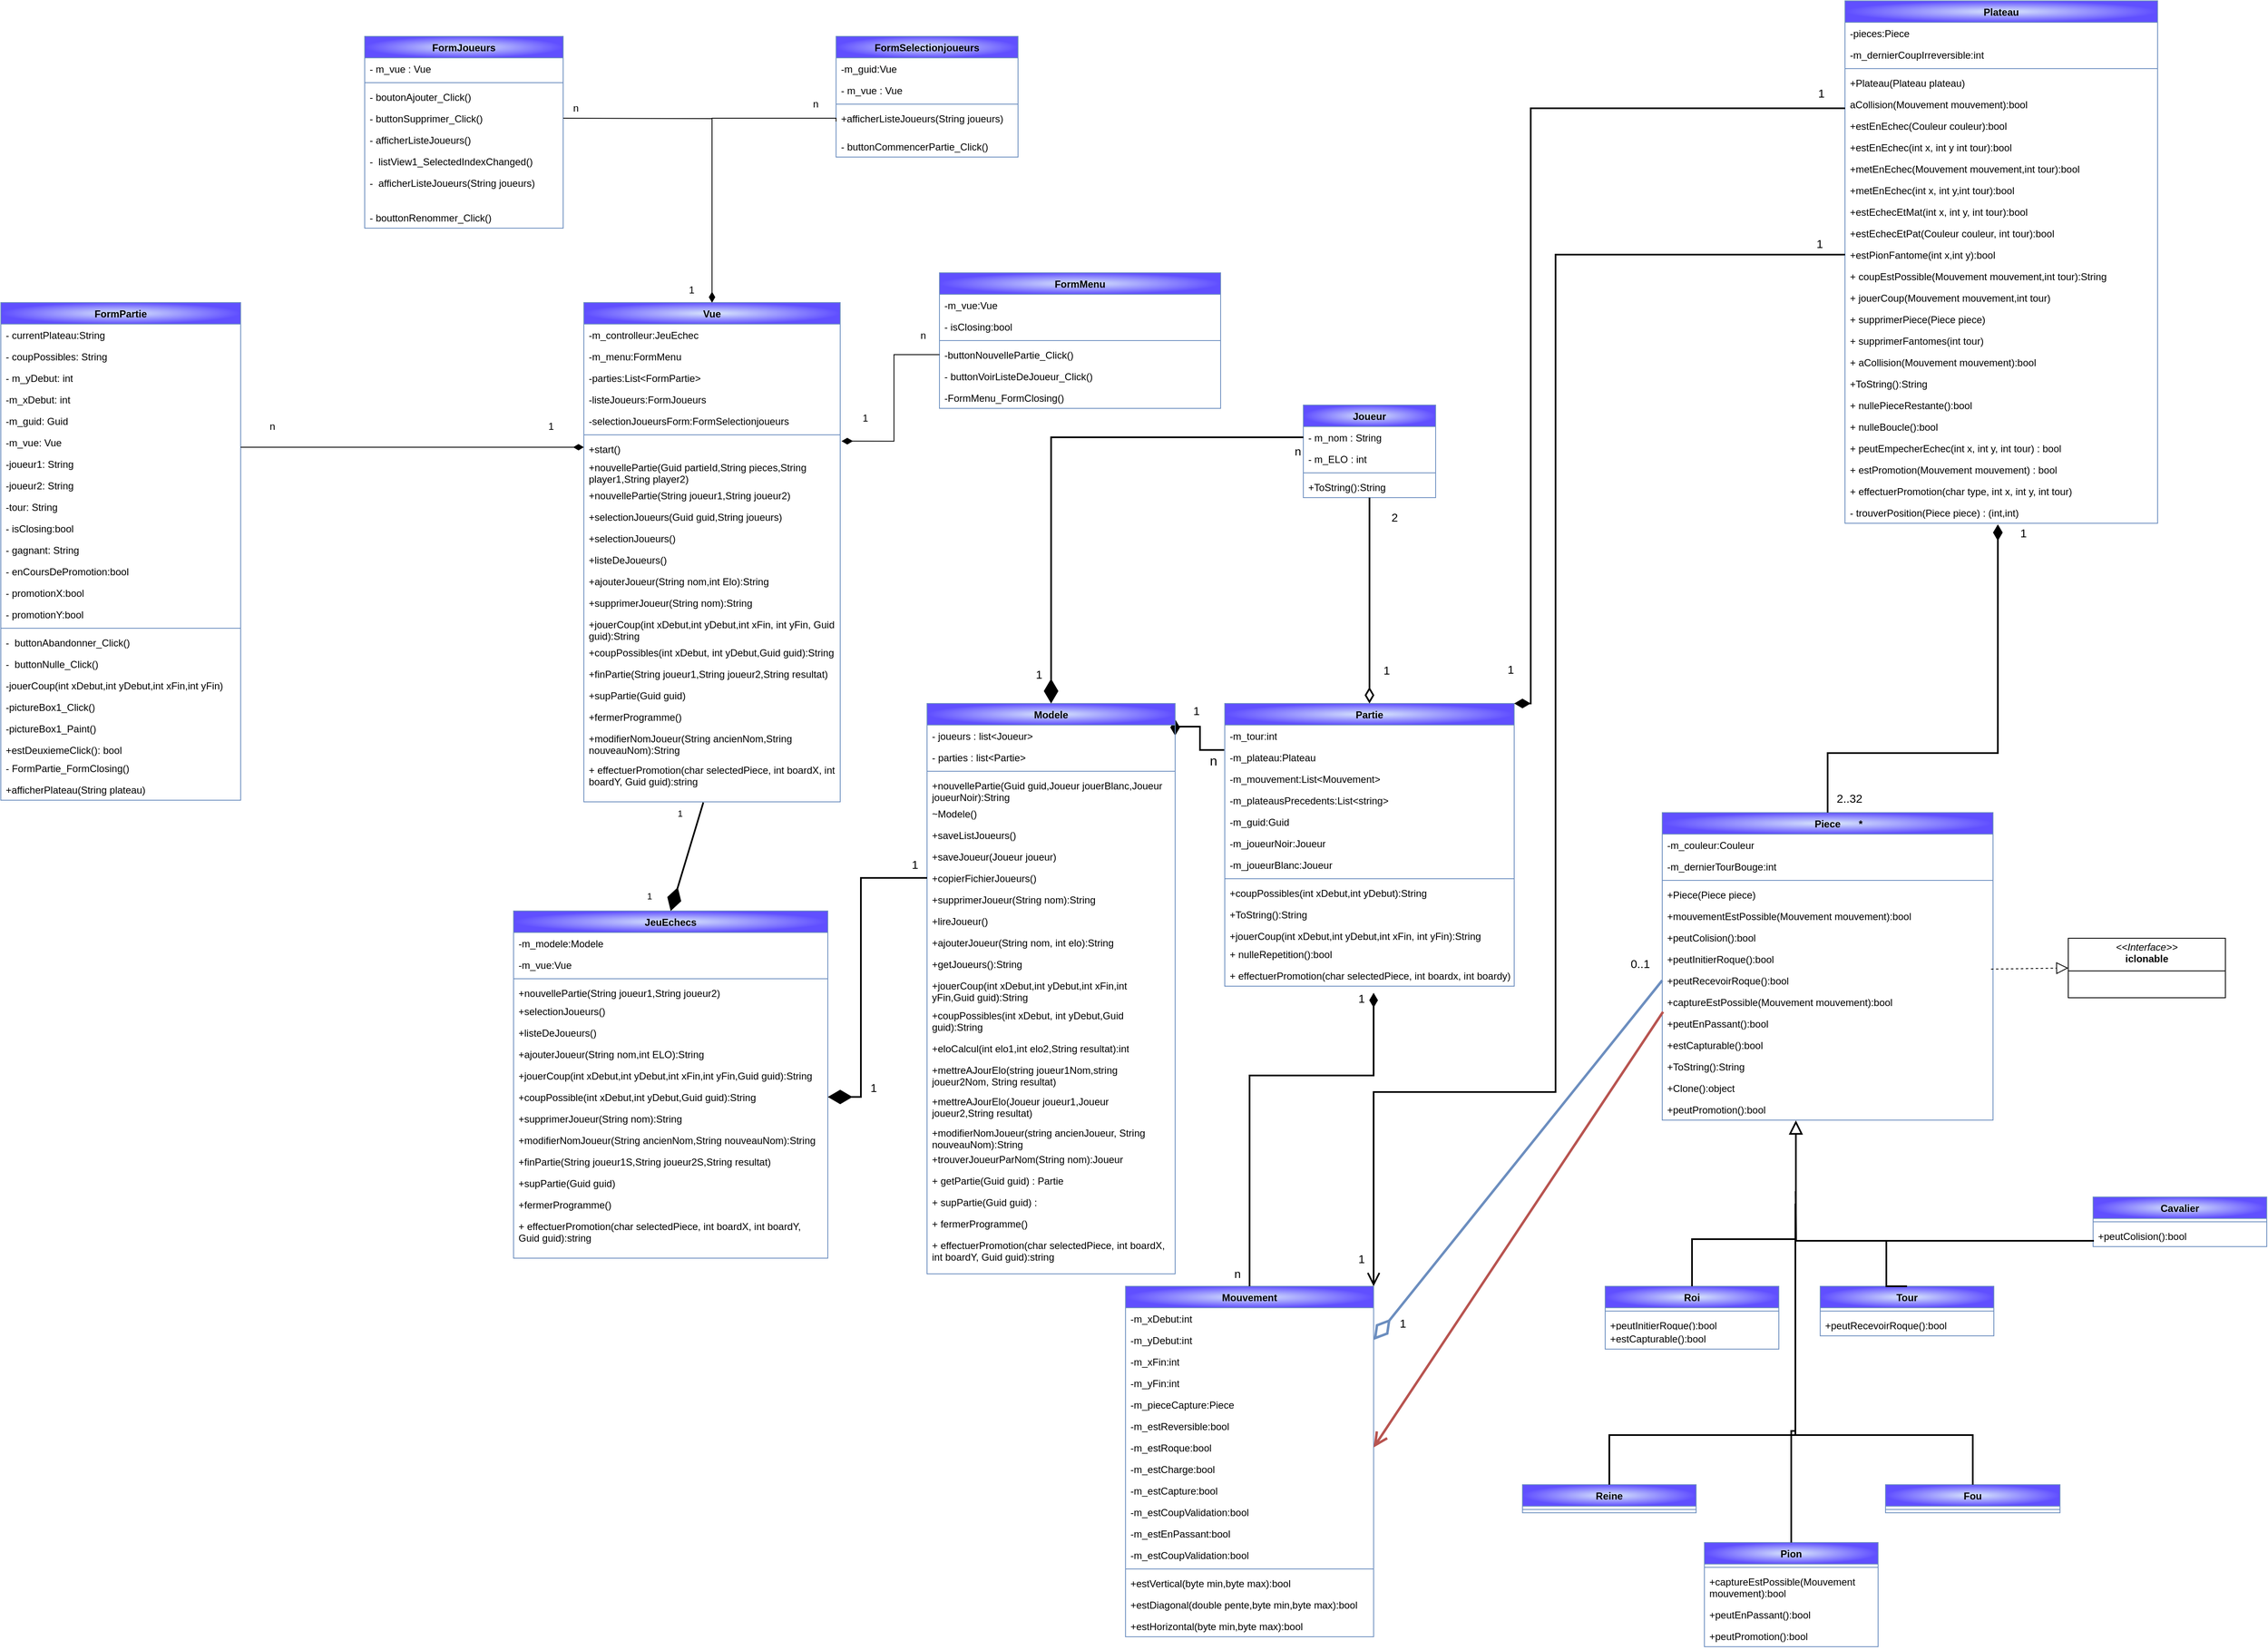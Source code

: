 <mxfile version="26.1.3">
  <diagram name="Page-1" id="hR05zeLPvZTEK__Hz8Ri">
    <mxGraphModel dx="2330" dy="1966" grid="1" gridSize="10" guides="1" tooltips="1" connect="1" arrows="1" fold="1" page="1" pageScale="1" pageWidth="827" pageHeight="1169" math="0" shadow="0">
      <root>
        <mxCell id="0" />
        <mxCell id="1" parent="0" />
        <mxCell id="CBi6CfC0yBlEgaD9gdYx-1" value="JeuEchecs" style="swimlane;fontStyle=1;align=center;verticalAlign=top;childLayout=stackLayout;horizontal=1;startSize=26;horizontalStack=0;resizeParent=1;resizeParentMax=0;resizeLast=0;collapsible=1;marginBottom=0;whiteSpace=wrap;html=1;fillColor=#dae8fc;strokeColor=#6c8ebf;fillStyle=auto;gradientColor=#604FFF;gradientDirection=radial;" parent="1" vertex="1">
          <mxGeometry x="-520" y="281" width="380" height="420" as="geometry" />
        </mxCell>
        <mxCell id="CBi6CfC0yBlEgaD9gdYx-182" value="-m_modele:Modele" style="text;strokeColor=none;fillColor=none;align=left;verticalAlign=top;spacingLeft=4;spacingRight=4;overflow=hidden;rotatable=0;points=[[0,0.5],[1,0.5]];portConstraint=eastwest;whiteSpace=wrap;html=1;" parent="CBi6CfC0yBlEgaD9gdYx-1" vertex="1">
          <mxGeometry y="26" width="380" height="26" as="geometry" />
        </mxCell>
        <mxCell id="CBi6CfC0yBlEgaD9gdYx-183" value="-m_vue:Vue" style="text;strokeColor=none;fillColor=none;align=left;verticalAlign=top;spacingLeft=4;spacingRight=4;overflow=hidden;rotatable=0;points=[[0,0.5],[1,0.5]];portConstraint=eastwest;whiteSpace=wrap;html=1;" parent="CBi6CfC0yBlEgaD9gdYx-1" vertex="1">
          <mxGeometry y="52" width="380" height="26" as="geometry" />
        </mxCell>
        <mxCell id="CBi6CfC0yBlEgaD9gdYx-2" value="" style="line;strokeWidth=1;fillColor=none;align=left;verticalAlign=middle;spacingTop=-1;spacingLeft=3;spacingRight=3;rotatable=0;labelPosition=right;points=[];portConstraint=eastwest;strokeColor=inherit;" parent="CBi6CfC0yBlEgaD9gdYx-1" vertex="1">
          <mxGeometry y="78" width="380" height="8" as="geometry" />
        </mxCell>
        <mxCell id="CBi6CfC0yBlEgaD9gdYx-3" value="+nouvellePartie(String joueur1,String joueur2)" style="text;strokeColor=none;fillColor=none;align=left;verticalAlign=top;spacingLeft=4;spacingRight=4;overflow=hidden;rotatable=0;points=[[0,0.5],[1,0.5]];portConstraint=eastwest;whiteSpace=wrap;html=1;" parent="CBi6CfC0yBlEgaD9gdYx-1" vertex="1">
          <mxGeometry y="86" width="380" height="22" as="geometry" />
        </mxCell>
        <mxCell id="CBi6CfC0yBlEgaD9gdYx-184" value="+selectionJoueurs()" style="text;strokeColor=none;fillColor=none;align=left;verticalAlign=top;spacingLeft=4;spacingRight=4;overflow=hidden;rotatable=0;points=[[0,0.5],[1,0.5]];portConstraint=eastwest;whiteSpace=wrap;html=1;" parent="CBi6CfC0yBlEgaD9gdYx-1" vertex="1">
          <mxGeometry y="108" width="380" height="26" as="geometry" />
        </mxCell>
        <mxCell id="CBi6CfC0yBlEgaD9gdYx-185" value="+listeDeJoueurs()" style="text;strokeColor=none;fillColor=none;align=left;verticalAlign=top;spacingLeft=4;spacingRight=4;overflow=hidden;rotatable=0;points=[[0,0.5],[1,0.5]];portConstraint=eastwest;whiteSpace=wrap;html=1;" parent="CBi6CfC0yBlEgaD9gdYx-1" vertex="1">
          <mxGeometry y="134" width="380" height="26" as="geometry" />
        </mxCell>
        <mxCell id="CBi6CfC0yBlEgaD9gdYx-187" value="+ajouterJoueur(String nom,int ELO):String" style="text;strokeColor=none;fillColor=none;align=left;verticalAlign=top;spacingLeft=4;spacingRight=4;overflow=hidden;rotatable=0;points=[[0,0.5],[1,0.5]];portConstraint=eastwest;whiteSpace=wrap;html=1;" parent="CBi6CfC0yBlEgaD9gdYx-1" vertex="1">
          <mxGeometry y="160" width="380" height="26" as="geometry" />
        </mxCell>
        <mxCell id="CBi6CfC0yBlEgaD9gdYx-188" value="+jouerCoup(int xDebut,int yDebut,int xFin,int yFin,Guid guid):String" style="text;strokeColor=none;fillColor=none;align=left;verticalAlign=top;spacingLeft=4;spacingRight=4;overflow=hidden;rotatable=0;points=[[0,0.5],[1,0.5]];portConstraint=eastwest;whiteSpace=wrap;html=1;" parent="CBi6CfC0yBlEgaD9gdYx-1" vertex="1">
          <mxGeometry y="186" width="380" height="26" as="geometry" />
        </mxCell>
        <mxCell id="CBi6CfC0yBlEgaD9gdYx-189" value="+coupPossible(int xDebut,int yDebut,Guid guid):String" style="text;strokeColor=none;fillColor=none;align=left;verticalAlign=top;spacingLeft=4;spacingRight=4;overflow=hidden;rotatable=0;points=[[0,0.5],[1,0.5]];portConstraint=eastwest;whiteSpace=wrap;html=1;" parent="CBi6CfC0yBlEgaD9gdYx-1" vertex="1">
          <mxGeometry y="212" width="380" height="26" as="geometry" />
        </mxCell>
        <mxCell id="CBi6CfC0yBlEgaD9gdYx-186" value="+supprimerJoueur(String nom):String" style="text;strokeColor=none;fillColor=none;align=left;verticalAlign=top;spacingLeft=4;spacingRight=4;overflow=hidden;rotatable=0;points=[[0,0.5],[1,0.5]];portConstraint=eastwest;whiteSpace=wrap;html=1;" parent="CBi6CfC0yBlEgaD9gdYx-1" vertex="1">
          <mxGeometry y="238" width="380" height="26" as="geometry" />
        </mxCell>
        <mxCell id="CBi6CfC0yBlEgaD9gdYx-191" value="+modifierNomJoueur(String ancienNom,String nouveauNom):String" style="text;strokeColor=none;fillColor=none;align=left;verticalAlign=top;spacingLeft=4;spacingRight=4;overflow=hidden;rotatable=0;points=[[0,0.5],[1,0.5]];portConstraint=eastwest;whiteSpace=wrap;html=1;" parent="CBi6CfC0yBlEgaD9gdYx-1" vertex="1">
          <mxGeometry y="264" width="380" height="26" as="geometry" />
        </mxCell>
        <mxCell id="CBi6CfC0yBlEgaD9gdYx-190" value="+finPartie(String joueur1S,String joueur2S,String resultat)" style="text;strokeColor=none;fillColor=none;align=left;verticalAlign=top;spacingLeft=4;spacingRight=4;overflow=hidden;rotatable=0;points=[[0,0.5],[1,0.5]];portConstraint=eastwest;whiteSpace=wrap;html=1;" parent="CBi6CfC0yBlEgaD9gdYx-1" vertex="1">
          <mxGeometry y="290" width="380" height="26" as="geometry" />
        </mxCell>
        <mxCell id="Jj5W_WK3f6zKs74hFXm6-31" value="+supPartie(Guid guid)" style="text;strokeColor=none;fillColor=none;align=left;verticalAlign=top;spacingLeft=4;spacingRight=4;overflow=hidden;rotatable=0;points=[[0,0.5],[1,0.5]];portConstraint=eastwest;whiteSpace=wrap;html=1;" vertex="1" parent="CBi6CfC0yBlEgaD9gdYx-1">
          <mxGeometry y="316" width="380" height="26" as="geometry" />
        </mxCell>
        <mxCell id="Jj5W_WK3f6zKs74hFXm6-32" value="+fermerProgramme()" style="text;strokeColor=none;fillColor=none;align=left;verticalAlign=top;spacingLeft=4;spacingRight=4;overflow=hidden;rotatable=0;points=[[0,0.5],[1,0.5]];portConstraint=eastwest;whiteSpace=wrap;html=1;" vertex="1" parent="CBi6CfC0yBlEgaD9gdYx-1">
          <mxGeometry y="342" width="380" height="26" as="geometry" />
        </mxCell>
        <mxCell id="Jj5W_WK3f6zKs74hFXm6-33" value="+&amp;nbsp;effectuerPromotion(char selectedPiece, int boardX, int boardY, Guid guid):string" style="text;strokeColor=none;fillColor=none;align=left;verticalAlign=top;spacingLeft=4;spacingRight=4;overflow=hidden;rotatable=0;points=[[0,0.5],[1,0.5]];portConstraint=eastwest;whiteSpace=wrap;html=1;" vertex="1" parent="CBi6CfC0yBlEgaD9gdYx-1">
          <mxGeometry y="368" width="380" height="52" as="geometry" />
        </mxCell>
        <mxCell id="CBi6CfC0yBlEgaD9gdYx-6" value="Partie" style="swimlane;fontStyle=1;align=center;verticalAlign=top;childLayout=stackLayout;horizontal=1;startSize=26;horizontalStack=0;resizeParent=1;resizeParentMax=0;resizeLast=0;collapsible=1;marginBottom=0;whiteSpace=wrap;html=1;fillColor=#dae8fc;strokeColor=#6c8ebf;fillStyle=auto;gradientColor=#604FFF;gradientDirection=radial;" parent="1" vertex="1">
          <mxGeometry x="340" y="30" width="350" height="342" as="geometry" />
        </mxCell>
        <mxCell id="CBi6CfC0yBlEgaD9gdYx-7" value="-m_tour:int" style="text;strokeColor=none;fillColor=none;align=left;verticalAlign=top;spacingLeft=4;spacingRight=4;overflow=hidden;rotatable=0;points=[[0,0.5],[1,0.5]];portConstraint=eastwest;whiteSpace=wrap;html=1;" parent="CBi6CfC0yBlEgaD9gdYx-6" vertex="1">
          <mxGeometry y="26" width="350" height="26" as="geometry" />
        </mxCell>
        <mxCell id="CBi6CfC0yBlEgaD9gdYx-212" value="-m_plateau:Plateau" style="text;strokeColor=none;fillColor=none;align=left;verticalAlign=top;spacingLeft=4;spacingRight=4;overflow=hidden;rotatable=0;points=[[0,0.5],[1,0.5]];portConstraint=eastwest;whiteSpace=wrap;html=1;" parent="CBi6CfC0yBlEgaD9gdYx-6" vertex="1">
          <mxGeometry y="52" width="350" height="26" as="geometry" />
        </mxCell>
        <mxCell id="CBi6CfC0yBlEgaD9gdYx-213" value="-m_mouvement:List&amp;lt;Mouvement&amp;gt;" style="text;strokeColor=none;fillColor=none;align=left;verticalAlign=top;spacingLeft=4;spacingRight=4;overflow=hidden;rotatable=0;points=[[0,0.5],[1,0.5]];portConstraint=eastwest;whiteSpace=wrap;html=1;" parent="CBi6CfC0yBlEgaD9gdYx-6" vertex="1">
          <mxGeometry y="78" width="350" height="26" as="geometry" />
        </mxCell>
        <mxCell id="CBi6CfC0yBlEgaD9gdYx-214" value="-m_plateausPrecedents:List&amp;lt;string&amp;gt;" style="text;strokeColor=none;fillColor=none;align=left;verticalAlign=top;spacingLeft=4;spacingRight=4;overflow=hidden;rotatable=0;points=[[0,0.5],[1,0.5]];portConstraint=eastwest;whiteSpace=wrap;html=1;" parent="CBi6CfC0yBlEgaD9gdYx-6" vertex="1">
          <mxGeometry y="104" width="350" height="26" as="geometry" />
        </mxCell>
        <mxCell id="CBi6CfC0yBlEgaD9gdYx-215" value="-m_guid:Guid" style="text;strokeColor=none;fillColor=none;align=left;verticalAlign=top;spacingLeft=4;spacingRight=4;overflow=hidden;rotatable=0;points=[[0,0.5],[1,0.5]];portConstraint=eastwest;whiteSpace=wrap;html=1;" parent="CBi6CfC0yBlEgaD9gdYx-6" vertex="1">
          <mxGeometry y="130" width="350" height="26" as="geometry" />
        </mxCell>
        <mxCell id="CBi6CfC0yBlEgaD9gdYx-207" value="-m_joueurNoir:Joueur" style="text;strokeColor=none;fillColor=none;align=left;verticalAlign=top;spacingLeft=4;spacingRight=4;overflow=hidden;rotatable=0;points=[[0,0.5],[1,0.5]];portConstraint=eastwest;whiteSpace=wrap;html=1;" parent="CBi6CfC0yBlEgaD9gdYx-6" vertex="1">
          <mxGeometry y="156" width="350" height="26" as="geometry" />
        </mxCell>
        <mxCell id="Jj5W_WK3f6zKs74hFXm6-21" value="-m_joueurBlanc:Joueur" style="text;strokeColor=none;fillColor=none;align=left;verticalAlign=top;spacingLeft=4;spacingRight=4;overflow=hidden;rotatable=0;points=[[0,0.5],[1,0.5]];portConstraint=eastwest;whiteSpace=wrap;html=1;" vertex="1" parent="CBi6CfC0yBlEgaD9gdYx-6">
          <mxGeometry y="182" width="350" height="26" as="geometry" />
        </mxCell>
        <mxCell id="CBi6CfC0yBlEgaD9gdYx-12" value="" style="line;strokeWidth=1;fillColor=none;align=left;verticalAlign=middle;spacingTop=-1;spacingLeft=3;spacingRight=3;rotatable=0;labelPosition=right;points=[];portConstraint=eastwest;strokeColor=inherit;" parent="CBi6CfC0yBlEgaD9gdYx-6" vertex="1">
          <mxGeometry y="208" width="350" height="8" as="geometry" />
        </mxCell>
        <mxCell id="CBi6CfC0yBlEgaD9gdYx-216" value="+coupPossibles(int xDebut,int yDebut):String" style="text;strokeColor=none;fillColor=none;align=left;verticalAlign=top;spacingLeft=4;spacingRight=4;overflow=hidden;rotatable=0;points=[[0,0.5],[1,0.5]];portConstraint=eastwest;whiteSpace=wrap;html=1;" parent="CBi6CfC0yBlEgaD9gdYx-6" vertex="1">
          <mxGeometry y="216" width="350" height="26" as="geometry" />
        </mxCell>
        <mxCell id="CBi6CfC0yBlEgaD9gdYx-290" value="+ToString():String" style="text;strokeColor=none;fillColor=none;align=left;verticalAlign=top;spacingLeft=4;spacingRight=4;overflow=hidden;rotatable=0;points=[[0,0.5],[1,0.5]];portConstraint=eastwest;whiteSpace=wrap;html=1;" parent="CBi6CfC0yBlEgaD9gdYx-6" vertex="1">
          <mxGeometry y="242" width="350" height="26" as="geometry" />
        </mxCell>
        <mxCell id="CBi6CfC0yBlEgaD9gdYx-13" value="+jouerCoup(int xDebut,int yDebut,int xFin, int yFin):String" style="text;strokeColor=none;fillColor=none;align=left;verticalAlign=top;spacingLeft=4;spacingRight=4;overflow=hidden;rotatable=0;points=[[0,0.5],[1,0.5]];portConstraint=eastwest;whiteSpace=wrap;html=1;" parent="CBi6CfC0yBlEgaD9gdYx-6" vertex="1">
          <mxGeometry y="268" width="350" height="22" as="geometry" />
        </mxCell>
        <mxCell id="Jj5W_WK3f6zKs74hFXm6-22" value="+ nulleRepetition():bool" style="text;strokeColor=none;fillColor=none;align=left;verticalAlign=top;spacingLeft=4;spacingRight=4;overflow=hidden;rotatable=0;points=[[0,0.5],[1,0.5]];portConstraint=eastwest;whiteSpace=wrap;html=1;" vertex="1" parent="CBi6CfC0yBlEgaD9gdYx-6">
          <mxGeometry y="290" width="350" height="26" as="geometry" />
        </mxCell>
        <mxCell id="Jj5W_WK3f6zKs74hFXm6-23" value="+ effectuerPromotion(char selectedPiece, int boardx, int boardy)" style="text;strokeColor=none;fillColor=none;align=left;verticalAlign=top;spacingLeft=4;spacingRight=4;overflow=hidden;rotatable=0;points=[[0,0.5],[1,0.5]];portConstraint=eastwest;whiteSpace=wrap;html=1;" vertex="1" parent="CBi6CfC0yBlEgaD9gdYx-6">
          <mxGeometry y="316" width="350" height="26" as="geometry" />
        </mxCell>
        <mxCell id="CBi6CfC0yBlEgaD9gdYx-18" value="Plateau" style="swimlane;fontStyle=1;align=center;verticalAlign=top;childLayout=stackLayout;horizontal=1;startSize=26;horizontalStack=0;resizeParent=1;resizeParentMax=0;resizeLast=0;collapsible=1;marginBottom=0;whiteSpace=wrap;html=1;fillColor=#dae8fc;strokeColor=#6c8ebf;fillStyle=auto;gradientColor=#604FFF;gradientDirection=radial;" parent="1" vertex="1">
          <mxGeometry x="1090" y="-820" width="378" height="632" as="geometry">
            <mxRectangle x="673" y="79" width="80" height="30" as="alternateBounds" />
          </mxGeometry>
        </mxCell>
        <mxCell id="CBi6CfC0yBlEgaD9gdYx-229" value="-pieces:Piece" style="text;strokeColor=none;fillColor=none;align=left;verticalAlign=top;spacingLeft=4;spacingRight=4;overflow=hidden;rotatable=0;points=[[0,0.5],[1,0.5]];portConstraint=eastwest;whiteSpace=wrap;html=1;" parent="CBi6CfC0yBlEgaD9gdYx-18" vertex="1">
          <mxGeometry y="26" width="378" height="26" as="geometry" />
        </mxCell>
        <mxCell id="CBi6CfC0yBlEgaD9gdYx-19" value="-m_dernierCoupIrreversible:int" style="text;strokeColor=none;fillColor=none;align=left;verticalAlign=top;spacingLeft=4;spacingRight=4;overflow=hidden;rotatable=0;points=[[0,0.5],[1,0.5]];portConstraint=eastwest;whiteSpace=wrap;html=1;" parent="CBi6CfC0yBlEgaD9gdYx-18" vertex="1">
          <mxGeometry y="52" width="378" height="26" as="geometry" />
        </mxCell>
        <mxCell id="CBi6CfC0yBlEgaD9gdYx-20" value="" style="line;strokeWidth=1;fillColor=none;align=left;verticalAlign=middle;spacingTop=-1;spacingLeft=3;spacingRight=3;rotatable=0;labelPosition=right;points=[];portConstraint=eastwest;strokeColor=inherit;" parent="CBi6CfC0yBlEgaD9gdYx-18" vertex="1">
          <mxGeometry y="78" width="378" height="8" as="geometry" />
        </mxCell>
        <mxCell id="Jj5W_WK3f6zKs74hFXm6-1" value="+Plateau(Plateau plateau)" style="text;strokeColor=none;fillColor=none;align=left;verticalAlign=top;spacingLeft=4;spacingRight=4;overflow=hidden;rotatable=0;points=[[0,0.5],[1,0.5]];portConstraint=eastwest;whiteSpace=wrap;html=1;" vertex="1" parent="CBi6CfC0yBlEgaD9gdYx-18">
          <mxGeometry y="86" width="378" height="26" as="geometry" />
        </mxCell>
        <mxCell id="Jj5W_WK3f6zKs74hFXm6-3" value="aCollision(Mouvement mouvement):bool" style="text;strokeColor=none;fillColor=none;align=left;verticalAlign=top;spacingLeft=4;spacingRight=4;overflow=hidden;rotatable=0;points=[[0,0.5],[1,0.5]];portConstraint=eastwest;whiteSpace=wrap;html=1;" vertex="1" parent="CBi6CfC0yBlEgaD9gdYx-18">
          <mxGeometry y="112" width="378" height="26" as="geometry" />
        </mxCell>
        <mxCell id="CBi6CfC0yBlEgaD9gdYx-230" value="+estEnEchec(Couleur couleur):bool" style="text;strokeColor=none;fillColor=none;align=left;verticalAlign=top;spacingLeft=4;spacingRight=4;overflow=hidden;rotatable=0;points=[[0,0.5],[1,0.5]];portConstraint=eastwest;whiteSpace=wrap;html=1;" parent="CBi6CfC0yBlEgaD9gdYx-18" vertex="1">
          <mxGeometry y="138" width="378" height="26" as="geometry" />
        </mxCell>
        <mxCell id="Jj5W_WK3f6zKs74hFXm6-11" value="+estEnEchec(int x, int y int tour):bool" style="text;strokeColor=none;fillColor=none;align=left;verticalAlign=top;spacingLeft=4;spacingRight=4;overflow=hidden;rotatable=0;points=[[0,0.5],[1,0.5]];portConstraint=eastwest;whiteSpace=wrap;html=1;" vertex="1" parent="CBi6CfC0yBlEgaD9gdYx-18">
          <mxGeometry y="164" width="378" height="26" as="geometry" />
        </mxCell>
        <mxCell id="CBi6CfC0yBlEgaD9gdYx-21" value="+metEnEchec(Mouvement mouvement,int tour):bool" style="text;strokeColor=none;fillColor=none;align=left;verticalAlign=top;spacingLeft=4;spacingRight=4;overflow=hidden;rotatable=0;points=[[0,0.5],[1,0.5]];portConstraint=eastwest;whiteSpace=wrap;html=1;" parent="CBi6CfC0yBlEgaD9gdYx-18" vertex="1">
          <mxGeometry y="190" width="378" height="26" as="geometry" />
        </mxCell>
        <mxCell id="Jj5W_WK3f6zKs74hFXm6-12" value="+metEnEchec(int x, int y,int tour):bool" style="text;strokeColor=none;fillColor=none;align=left;verticalAlign=top;spacingLeft=4;spacingRight=4;overflow=hidden;rotatable=0;points=[[0,0.5],[1,0.5]];portConstraint=eastwest;whiteSpace=wrap;html=1;" vertex="1" parent="CBi6CfC0yBlEgaD9gdYx-18">
          <mxGeometry y="216" width="378" height="26" as="geometry" />
        </mxCell>
        <mxCell id="Jj5W_WK3f6zKs74hFXm6-13" value="+estEchecEtMat(int x, int y, int tour):bool" style="text;strokeColor=none;fillColor=none;align=left;verticalAlign=top;spacingLeft=4;spacingRight=4;overflow=hidden;rotatable=0;points=[[0,0.5],[1,0.5]];portConstraint=eastwest;whiteSpace=wrap;html=1;" vertex="1" parent="CBi6CfC0yBlEgaD9gdYx-18">
          <mxGeometry y="242" width="378" height="26" as="geometry" />
        </mxCell>
        <mxCell id="Jj5W_WK3f6zKs74hFXm6-14" value="+estEchecEtPat(Couleur couleur, int tour):bool" style="text;strokeColor=none;fillColor=none;align=left;verticalAlign=top;spacingLeft=4;spacingRight=4;overflow=hidden;rotatable=0;points=[[0,0.5],[1,0.5]];portConstraint=eastwest;whiteSpace=wrap;html=1;" vertex="1" parent="CBi6CfC0yBlEgaD9gdYx-18">
          <mxGeometry y="268" width="378" height="26" as="geometry" />
        </mxCell>
        <mxCell id="CBi6CfC0yBlEgaD9gdYx-231" value="+estPionFantome(int x,int y):bool" style="text;strokeColor=none;fillColor=none;align=left;verticalAlign=top;spacingLeft=4;spacingRight=4;overflow=hidden;rotatable=0;points=[[0,0.5],[1,0.5]];portConstraint=eastwest;whiteSpace=wrap;html=1;" parent="CBi6CfC0yBlEgaD9gdYx-18" vertex="1">
          <mxGeometry y="294" width="378" height="26" as="geometry" />
        </mxCell>
        <mxCell id="CBi6CfC0yBlEgaD9gdYx-232" value="+ coupEstPossible(Mouvement mouvement,int tour):String" style="text;strokeColor=none;fillColor=none;align=left;verticalAlign=top;spacingLeft=4;spacingRight=4;overflow=hidden;rotatable=0;points=[[0,0.5],[1,0.5]];portConstraint=eastwest;whiteSpace=wrap;html=1;" parent="CBi6CfC0yBlEgaD9gdYx-18" vertex="1">
          <mxGeometry y="320" width="378" height="26" as="geometry" />
        </mxCell>
        <mxCell id="CBi6CfC0yBlEgaD9gdYx-233" value="+ jouerCoup(Mouvement mouvement,int tour)" style="text;strokeColor=none;fillColor=none;align=left;verticalAlign=top;spacingLeft=4;spacingRight=4;overflow=hidden;rotatable=0;points=[[0,0.5],[1,0.5]];portConstraint=eastwest;whiteSpace=wrap;html=1;" parent="CBi6CfC0yBlEgaD9gdYx-18" vertex="1">
          <mxGeometry y="346" width="378" height="26" as="geometry" />
        </mxCell>
        <mxCell id="CBi6CfC0yBlEgaD9gdYx-234" value="+ supprimerPiece(Piece piece)" style="text;strokeColor=none;fillColor=none;align=left;verticalAlign=top;spacingLeft=4;spacingRight=4;overflow=hidden;rotatable=0;points=[[0,0.5],[1,0.5]];portConstraint=eastwest;whiteSpace=wrap;html=1;" parent="CBi6CfC0yBlEgaD9gdYx-18" vertex="1">
          <mxGeometry y="372" width="378" height="26" as="geometry" />
        </mxCell>
        <mxCell id="CBi6CfC0yBlEgaD9gdYx-235" value="+ supprimerFantomes(int tour)" style="text;strokeColor=none;fillColor=none;align=left;verticalAlign=top;spacingLeft=4;spacingRight=4;overflow=hidden;rotatable=0;points=[[0,0.5],[1,0.5]];portConstraint=eastwest;whiteSpace=wrap;html=1;" parent="CBi6CfC0yBlEgaD9gdYx-18" vertex="1">
          <mxGeometry y="398" width="378" height="26" as="geometry" />
        </mxCell>
        <mxCell id="CBi6CfC0yBlEgaD9gdYx-236" value="+ aCollision(Mouvement mouvement):bool" style="text;strokeColor=none;fillColor=none;align=left;verticalAlign=top;spacingLeft=4;spacingRight=4;overflow=hidden;rotatable=0;points=[[0,0.5],[1,0.5]];portConstraint=eastwest;whiteSpace=wrap;html=1;" parent="CBi6CfC0yBlEgaD9gdYx-18" vertex="1">
          <mxGeometry y="424" width="378" height="26" as="geometry" />
        </mxCell>
        <mxCell id="CBi6CfC0yBlEgaD9gdYx-289" value="+ToString():String" style="text;strokeColor=none;fillColor=none;align=left;verticalAlign=top;spacingLeft=4;spacingRight=4;overflow=hidden;rotatable=0;points=[[0,0.5],[1,0.5]];portConstraint=eastwest;whiteSpace=wrap;html=1;" parent="CBi6CfC0yBlEgaD9gdYx-18" vertex="1">
          <mxGeometry y="450" width="378" height="26" as="geometry" />
        </mxCell>
        <mxCell id="Jj5W_WK3f6zKs74hFXm6-2" value="+ nullePieceRestante():bool" style="text;strokeColor=none;fillColor=none;align=left;verticalAlign=top;spacingLeft=4;spacingRight=4;overflow=hidden;rotatable=0;points=[[0,0.5],[1,0.5]];portConstraint=eastwest;whiteSpace=wrap;html=1;" vertex="1" parent="CBi6CfC0yBlEgaD9gdYx-18">
          <mxGeometry y="476" width="378" height="26" as="geometry" />
        </mxCell>
        <mxCell id="Jj5W_WK3f6zKs74hFXm6-7" value="+ nulleBoucle():bool" style="text;strokeColor=none;fillColor=none;align=left;verticalAlign=top;spacingLeft=4;spacingRight=4;overflow=hidden;rotatable=0;points=[[0,0.5],[1,0.5]];portConstraint=eastwest;whiteSpace=wrap;html=1;" vertex="1" parent="CBi6CfC0yBlEgaD9gdYx-18">
          <mxGeometry y="502" width="378" height="26" as="geometry" />
        </mxCell>
        <mxCell id="Jj5W_WK3f6zKs74hFXm6-15" value="+ peutEmpecherEchec(int x, int y, int tour) : bool" style="text;strokeColor=none;fillColor=none;align=left;verticalAlign=top;spacingLeft=4;spacingRight=4;overflow=hidden;rotatable=0;points=[[0,0.5],[1,0.5]];portConstraint=eastwest;whiteSpace=wrap;html=1;" vertex="1" parent="CBi6CfC0yBlEgaD9gdYx-18">
          <mxGeometry y="528" width="378" height="26" as="geometry" />
        </mxCell>
        <mxCell id="Jj5W_WK3f6zKs74hFXm6-17" value="+ estPromotion(Mouvement mouvement) : bool" style="text;strokeColor=none;fillColor=none;align=left;verticalAlign=top;spacingLeft=4;spacingRight=4;overflow=hidden;rotatable=0;points=[[0,0.5],[1,0.5]];portConstraint=eastwest;whiteSpace=wrap;html=1;" vertex="1" parent="CBi6CfC0yBlEgaD9gdYx-18">
          <mxGeometry y="554" width="378" height="26" as="geometry" />
        </mxCell>
        <mxCell id="Jj5W_WK3f6zKs74hFXm6-16" value="+ effectuerPromotion(char type, int x, int y, int tour)" style="text;strokeColor=none;fillColor=none;align=left;verticalAlign=top;spacingLeft=4;spacingRight=4;overflow=hidden;rotatable=0;points=[[0,0.5],[1,0.5]];portConstraint=eastwest;whiteSpace=wrap;html=1;" vertex="1" parent="CBi6CfC0yBlEgaD9gdYx-18">
          <mxGeometry y="580" width="378" height="26" as="geometry" />
        </mxCell>
        <mxCell id="Jj5W_WK3f6zKs74hFXm6-6" value="- trouverPosition(Piece piece) : (int,int)" style="text;strokeColor=none;fillColor=none;align=left;verticalAlign=top;spacingLeft=4;spacingRight=4;overflow=hidden;rotatable=0;points=[[0,0.5],[1,0.5]];portConstraint=eastwest;whiteSpace=wrap;html=1;" vertex="1" parent="CBi6CfC0yBlEgaD9gdYx-18">
          <mxGeometry y="606" width="378" height="26" as="geometry" />
        </mxCell>
        <mxCell id="CBi6CfC0yBlEgaD9gdYx-30" value="&lt;span style=&quot;white-space: pre;&quot;&gt;&#x9;&lt;/span&gt;Piece&lt;span style=&quot;white-space: pre;&quot;&gt;&#x9;&lt;/span&gt;*" style="swimlane;fontStyle=1;align=center;verticalAlign=top;childLayout=stackLayout;horizontal=1;startSize=26;horizontalStack=0;resizeParent=1;resizeParentMax=0;resizeLast=0;collapsible=1;marginBottom=0;whiteSpace=wrap;html=1;fillColor=#dae8fc;strokeColor=#6c8ebf;fillStyle=auto;gradientColor=#604FFF;gradientDirection=radial;" parent="1" vertex="1">
          <mxGeometry x="869" y="162" width="400" height="372" as="geometry">
            <mxRectangle x="602" y="308" width="130" height="30" as="alternateBounds" />
          </mxGeometry>
        </mxCell>
        <mxCell id="CBi6CfC0yBlEgaD9gdYx-31" value="-m_couleur:Couleur" style="text;strokeColor=none;fillColor=none;align=left;verticalAlign=top;spacingLeft=4;spacingRight=4;overflow=hidden;rotatable=0;points=[[0,0.5],[1,0.5]];portConstraint=eastwest;whiteSpace=wrap;html=1;" parent="CBi6CfC0yBlEgaD9gdYx-30" vertex="1">
          <mxGeometry y="26" width="400" height="26" as="geometry" />
        </mxCell>
        <mxCell id="CBi6CfC0yBlEgaD9gdYx-32" value="-m_dernierTourBouge:int" style="text;strokeColor=none;fillColor=none;align=left;verticalAlign=top;spacingLeft=4;spacingRight=4;overflow=hidden;rotatable=0;points=[[0,0.5],[1,0.5]];portConstraint=eastwest;whiteSpace=wrap;html=1;" parent="CBi6CfC0yBlEgaD9gdYx-30" vertex="1">
          <mxGeometry y="52" width="400" height="26" as="geometry" />
        </mxCell>
        <mxCell id="CBi6CfC0yBlEgaD9gdYx-33" value="" style="line;strokeWidth=1;fillColor=none;align=left;verticalAlign=middle;spacingTop=-1;spacingLeft=3;spacingRight=3;rotatable=0;labelPosition=right;points=[];portConstraint=eastwest;strokeColor=inherit;" parent="CBi6CfC0yBlEgaD9gdYx-30" vertex="1">
          <mxGeometry y="78" width="400" height="8" as="geometry" />
        </mxCell>
        <mxCell id="Jj5W_WK3f6zKs74hFXm6-18" value="+Piece(Piece piece)" style="text;strokeColor=none;fillColor=none;align=left;verticalAlign=top;spacingLeft=4;spacingRight=4;overflow=hidden;rotatable=0;points=[[0,0.5],[1,0.5]];portConstraint=eastwest;whiteSpace=wrap;html=1;" vertex="1" parent="CBi6CfC0yBlEgaD9gdYx-30">
          <mxGeometry y="86" width="400" height="26" as="geometry" />
        </mxCell>
        <mxCell id="CBi6CfC0yBlEgaD9gdYx-34" value="+mouvementEstPossible(Mouvement mouvement):bool" style="text;strokeColor=none;fillColor=none;align=left;verticalAlign=top;spacingLeft=4;spacingRight=4;overflow=hidden;rotatable=0;points=[[0,0.5],[1,0.5]];portConstraint=eastwest;whiteSpace=wrap;html=1;" parent="CBi6CfC0yBlEgaD9gdYx-30" vertex="1">
          <mxGeometry y="112" width="400" height="26" as="geometry" />
        </mxCell>
        <mxCell id="CBi6CfC0yBlEgaD9gdYx-238" value="+peutColision():bool" style="text;strokeColor=none;fillColor=none;align=left;verticalAlign=top;spacingLeft=4;spacingRight=4;overflow=hidden;rotatable=0;points=[[0,0.5],[1,0.5]];portConstraint=eastwest;whiteSpace=wrap;html=1;" parent="CBi6CfC0yBlEgaD9gdYx-30" vertex="1">
          <mxGeometry y="138" width="400" height="26" as="geometry" />
        </mxCell>
        <mxCell id="CBi6CfC0yBlEgaD9gdYx-239" value="+peutInitierRoque():bool" style="text;strokeColor=none;fillColor=none;align=left;verticalAlign=top;spacingLeft=4;spacingRight=4;overflow=hidden;rotatable=0;points=[[0,0.5],[1,0.5]];portConstraint=eastwest;whiteSpace=wrap;html=1;" parent="CBi6CfC0yBlEgaD9gdYx-30" vertex="1">
          <mxGeometry y="164" width="400" height="26" as="geometry" />
        </mxCell>
        <mxCell id="CBi6CfC0yBlEgaD9gdYx-240" value="+peutRecevoirRoque():bool" style="text;strokeColor=none;fillColor=none;align=left;verticalAlign=top;spacingLeft=4;spacingRight=4;overflow=hidden;rotatable=0;points=[[0,0.5],[1,0.5]];portConstraint=eastwest;whiteSpace=wrap;html=1;" parent="CBi6CfC0yBlEgaD9gdYx-30" vertex="1">
          <mxGeometry y="190" width="400" height="26" as="geometry" />
        </mxCell>
        <mxCell id="CBi6CfC0yBlEgaD9gdYx-237" value="+captureEstPossible(Mouvement mouvement):bool" style="text;strokeColor=none;fillColor=none;align=left;verticalAlign=top;spacingLeft=4;spacingRight=4;overflow=hidden;rotatable=0;points=[[0,0.5],[1,0.5]];portConstraint=eastwest;whiteSpace=wrap;html=1;" parent="CBi6CfC0yBlEgaD9gdYx-30" vertex="1">
          <mxGeometry y="216" width="400" height="26" as="geometry" />
        </mxCell>
        <mxCell id="CBi6CfC0yBlEgaD9gdYx-242" value="+peutEnPassant():bool" style="text;strokeColor=none;fillColor=none;align=left;verticalAlign=top;spacingLeft=4;spacingRight=4;overflow=hidden;rotatable=0;points=[[0,0.5],[1,0.5]];portConstraint=eastwest;whiteSpace=wrap;html=1;" parent="CBi6CfC0yBlEgaD9gdYx-30" vertex="1">
          <mxGeometry y="242" width="400" height="26" as="geometry" />
        </mxCell>
        <mxCell id="CBi6CfC0yBlEgaD9gdYx-243" value="+estCapturable():bool" style="text;strokeColor=none;fillColor=none;align=left;verticalAlign=top;spacingLeft=4;spacingRight=4;overflow=hidden;rotatable=0;points=[[0,0.5],[1,0.5]];portConstraint=eastwest;whiteSpace=wrap;html=1;" parent="CBi6CfC0yBlEgaD9gdYx-30" vertex="1">
          <mxGeometry y="268" width="400" height="26" as="geometry" />
        </mxCell>
        <mxCell id="CBi6CfC0yBlEgaD9gdYx-244" value="+ToString():String" style="text;strokeColor=none;fillColor=none;align=left;verticalAlign=top;spacingLeft=4;spacingRight=4;overflow=hidden;rotatable=0;points=[[0,0.5],[1,0.5]];portConstraint=eastwest;whiteSpace=wrap;html=1;" parent="CBi6CfC0yBlEgaD9gdYx-30" vertex="1">
          <mxGeometry y="294" width="400" height="26" as="geometry" />
        </mxCell>
        <mxCell id="CBi6CfC0yBlEgaD9gdYx-245" value="+Clone():object" style="text;strokeColor=none;fillColor=none;align=left;verticalAlign=top;spacingLeft=4;spacingRight=4;overflow=hidden;rotatable=0;points=[[0,0.5],[1,0.5]];portConstraint=eastwest;whiteSpace=wrap;html=1;" parent="CBi6CfC0yBlEgaD9gdYx-30" vertex="1">
          <mxGeometry y="320" width="400" height="26" as="geometry" />
        </mxCell>
        <mxCell id="CBi6CfC0yBlEgaD9gdYx-241" value="+peutPromotion():bool" style="text;strokeColor=none;fillColor=none;align=left;verticalAlign=top;spacingLeft=4;spacingRight=4;overflow=hidden;rotatable=0;points=[[0,0.5],[1,0.5]];portConstraint=eastwest;whiteSpace=wrap;html=1;" parent="CBi6CfC0yBlEgaD9gdYx-30" vertex="1">
          <mxGeometry y="346" width="400" height="26" as="geometry" />
        </mxCell>
        <mxCell id="CBi6CfC0yBlEgaD9gdYx-42" value="2..32" style="text;html=1;align=center;verticalAlign=middle;resizable=0;points=[];autosize=1;strokeColor=none;fillColor=none;fontSize=14;" parent="1" vertex="1">
          <mxGeometry x="1070" y="130" width="50" height="30" as="geometry" />
        </mxCell>
        <mxCell id="CBi6CfC0yBlEgaD9gdYx-43" value="Joueur" style="swimlane;fontStyle=1;align=center;verticalAlign=top;childLayout=stackLayout;horizontal=1;startSize=26;horizontalStack=0;resizeParent=1;resizeParentMax=0;resizeLast=0;collapsible=1;marginBottom=0;whiteSpace=wrap;html=1;fillColor=#dae8fc;strokeColor=#6c8ebf;fillStyle=auto;gradientColor=#604FFF;gradientDirection=radial;" parent="1" vertex="1">
          <mxGeometry x="435" y="-331" width="160" height="112" as="geometry" />
        </mxCell>
        <mxCell id="CBi6CfC0yBlEgaD9gdYx-44" value="- m_nom : String" style="text;strokeColor=none;fillColor=none;align=left;verticalAlign=top;spacingLeft=4;spacingRight=4;overflow=hidden;rotatable=0;points=[[0,0.5],[1,0.5]];portConstraint=eastwest;whiteSpace=wrap;html=1;" parent="CBi6CfC0yBlEgaD9gdYx-43" vertex="1">
          <mxGeometry y="26" width="160" height="26" as="geometry" />
        </mxCell>
        <mxCell id="CBi6CfC0yBlEgaD9gdYx-46" value="- m_ELO : int" style="text;strokeColor=none;fillColor=none;align=left;verticalAlign=top;spacingLeft=4;spacingRight=4;overflow=hidden;rotatable=0;points=[[0,0.5],[1,0.5]];portConstraint=eastwest;whiteSpace=wrap;html=1;" parent="CBi6CfC0yBlEgaD9gdYx-43" vertex="1">
          <mxGeometry y="52" width="160" height="26" as="geometry" />
        </mxCell>
        <mxCell id="CBi6CfC0yBlEgaD9gdYx-45" value="" style="line;strokeWidth=1;fillColor=none;align=left;verticalAlign=middle;spacingTop=-1;spacingLeft=3;spacingRight=3;rotatable=0;labelPosition=right;points=[];portConstraint=eastwest;strokeColor=inherit;" parent="CBi6CfC0yBlEgaD9gdYx-43" vertex="1">
          <mxGeometry y="78" width="160" height="8" as="geometry" />
        </mxCell>
        <mxCell id="CBi6CfC0yBlEgaD9gdYx-275" value="+ToString():String" style="text;strokeColor=none;fillColor=none;align=left;verticalAlign=top;spacingLeft=4;spacingRight=4;overflow=hidden;rotatable=0;points=[[0,0.5],[1,0.5]];portConstraint=eastwest;whiteSpace=wrap;html=1;" parent="CBi6CfC0yBlEgaD9gdYx-43" vertex="1">
          <mxGeometry y="86" width="160" height="26" as="geometry" />
        </mxCell>
        <mxCell id="CBi6CfC0yBlEgaD9gdYx-47" value="1" style="endArrow=none;html=1;endSize=12;startArrow=diamondThin;startSize=14;startFill=0;edgeStyle=orthogonalEdgeStyle;align=left;verticalAlign=bottom;rounded=0;strokeWidth=2;fontSize=14;entryX=0.5;entryY=1;entryDx=0;entryDy=0;exitX=0.5;exitY=0;exitDx=0;exitDy=0;" parent="1" source="CBi6CfC0yBlEgaD9gdYx-6" target="CBi6CfC0yBlEgaD9gdYx-43" edge="1">
          <mxGeometry x="-0.768" y="-15" relative="1" as="geometry">
            <mxPoint x="480" y="-60" as="sourcePoint" />
            <mxPoint x="460.067" y="6" as="targetPoint" />
            <Array as="points">
              <mxPoint x="515" y="-150" />
              <mxPoint x="515" y="-150" />
            </Array>
            <mxPoint as="offset" />
          </mxGeometry>
        </mxCell>
        <mxCell id="CBi6CfC0yBlEgaD9gdYx-48" value="2" style="text;html=1;align=center;verticalAlign=middle;resizable=0;points=[];autosize=1;strokeColor=none;fillColor=none;fontSize=14;" parent="1" vertex="1">
          <mxGeometry x="530" y="-210" width="30" height="30" as="geometry" />
        </mxCell>
        <mxCell id="CBi6CfC0yBlEgaD9gdYx-49" value="&lt;font style=&quot;font-size: 14px;&quot;&gt;1&lt;/font&gt;" style="endArrow=none;html=1;endSize=12;startArrow=diamondThin;startSize=14;startFill=1;edgeStyle=orthogonalEdgeStyle;align=left;verticalAlign=bottom;rounded=0;strokeWidth=2;exitX=1;exitY=0;exitDx=0;exitDy=0;" parent="1" source="CBi6CfC0yBlEgaD9gdYx-6" edge="1">
          <mxGeometry x="-0.911" y="30" relative="1" as="geometry">
            <mxPoint x="720" y="80" as="sourcePoint" />
            <mxPoint x="1090" y="-690" as="targetPoint" />
            <Array as="points">
              <mxPoint x="710" y="30" />
              <mxPoint x="710" y="-690" />
            </Array>
            <mxPoint as="offset" />
          </mxGeometry>
        </mxCell>
        <mxCell id="CBi6CfC0yBlEgaD9gdYx-50" value="1" style="edgeLabel;html=1;align=center;verticalAlign=middle;resizable=0;points=[];fontSize=14;" parent="CBi6CfC0yBlEgaD9gdYx-49" vertex="1" connectable="0">
          <mxGeometry x="0.644" y="-2" relative="1" as="geometry">
            <mxPoint x="170" y="-20" as="offset" />
          </mxGeometry>
        </mxCell>
        <mxCell id="CBi6CfC0yBlEgaD9gdYx-51" value="&lt;font style=&quot;font-size: 14px;&quot;&gt;1&lt;/font&gt;" style="endArrow=none;html=1;endSize=12;startArrow=diamondThin;startSize=14;startFill=1;edgeStyle=orthogonalEdgeStyle;align=left;verticalAlign=bottom;rounded=0;entryX=-0.002;entryY=0.163;entryDx=0;entryDy=0;strokeWidth=2;exitX=1;exitY=0.5;exitDx=0;exitDy=0;entryPerimeter=0;" parent="1" source="CBi6CfC0yBlEgaD9gdYx-68" target="CBi6CfC0yBlEgaD9gdYx-212" edge="1">
          <mxGeometry x="-0.815" y="-10" relative="1" as="geometry">
            <mxPoint x="310" y="60" as="sourcePoint" />
            <mxPoint x="322" y="123" as="targetPoint" />
            <Array as="points">
              <mxPoint x="280" y="58" />
              <mxPoint x="310" y="58" />
              <mxPoint x="310" y="86" />
            </Array>
            <mxPoint x="10" y="-10" as="offset" />
          </mxGeometry>
        </mxCell>
        <mxCell id="CBi6CfC0yBlEgaD9gdYx-52" value="n" style="edgeLabel;html=1;align=center;verticalAlign=middle;resizable=0;points=[];fontSize=16;" parent="CBi6CfC0yBlEgaD9gdYx-51" vertex="1" connectable="0">
          <mxGeometry x="0.644" y="-2" relative="1" as="geometry">
            <mxPoint x="4" y="11" as="offset" />
          </mxGeometry>
        </mxCell>
        <mxCell id="CBi6CfC0yBlEgaD9gdYx-53" value="Roi" style="swimlane;fontStyle=1;align=center;verticalAlign=top;childLayout=stackLayout;horizontal=1;startSize=26;horizontalStack=0;resizeParent=1;resizeParentMax=0;resizeLast=0;collapsible=1;marginBottom=0;whiteSpace=wrap;html=1;fillColor=#dae8fc;strokeColor=#6c8ebf;fillStyle=auto;gradientColor=#604FFF;gradientDirection=radial;" parent="1" vertex="1">
          <mxGeometry x="800" y="735" width="210" height="76" as="geometry" />
        </mxCell>
        <mxCell id="CBi6CfC0yBlEgaD9gdYx-54" value="" style="line;strokeWidth=1;fillColor=none;align=left;verticalAlign=middle;spacingTop=-1;spacingLeft=3;spacingRight=3;rotatable=0;labelPosition=right;points=[];portConstraint=eastwest;strokeColor=inherit;" parent="CBi6CfC0yBlEgaD9gdYx-53" vertex="1">
          <mxGeometry y="26" width="210" height="8" as="geometry" />
        </mxCell>
        <mxCell id="CBi6CfC0yBlEgaD9gdYx-257" value="+peutInitierRoque():bool" style="text;strokeColor=none;fillColor=none;align=left;verticalAlign=top;spacingLeft=4;spacingRight=4;overflow=hidden;rotatable=0;points=[[0,0.5],[1,0.5]];portConstraint=eastwest;whiteSpace=wrap;html=1;" parent="CBi6CfC0yBlEgaD9gdYx-53" vertex="1">
          <mxGeometry y="34" width="210" height="16" as="geometry" />
        </mxCell>
        <mxCell id="CBi6CfC0yBlEgaD9gdYx-259" value="+estCapturable():bool" style="text;strokeColor=none;fillColor=none;align=left;verticalAlign=top;spacingLeft=4;spacingRight=4;overflow=hidden;rotatable=0;points=[[0,0.5],[1,0.5]];portConstraint=eastwest;whiteSpace=wrap;html=1;" parent="CBi6CfC0yBlEgaD9gdYx-53" vertex="1">
          <mxGeometry y="50" width="210" height="26" as="geometry" />
        </mxCell>
        <mxCell id="CBi6CfC0yBlEgaD9gdYx-55" value="Reine" style="swimlane;fontStyle=1;align=center;verticalAlign=top;childLayout=stackLayout;horizontal=1;startSize=26;horizontalStack=0;resizeParent=1;resizeParentMax=0;resizeLast=0;collapsible=1;marginBottom=0;whiteSpace=wrap;html=1;fillColor=#dae8fc;strokeColor=#6c8ebf;fillStyle=auto;gradientColor=#604FFF;gradientDirection=radial;" parent="1" vertex="1">
          <mxGeometry x="700" y="975" width="210" height="34" as="geometry" />
        </mxCell>
        <mxCell id="CBi6CfC0yBlEgaD9gdYx-56" value="" style="line;strokeWidth=1;fillColor=none;align=left;verticalAlign=middle;spacingTop=-1;spacingLeft=3;spacingRight=3;rotatable=0;labelPosition=right;points=[];portConstraint=eastwest;strokeColor=inherit;" parent="CBi6CfC0yBlEgaD9gdYx-55" vertex="1">
          <mxGeometry y="26" width="210" height="8" as="geometry" />
        </mxCell>
        <mxCell id="CBi6CfC0yBlEgaD9gdYx-57" value="Cavalier" style="swimlane;fontStyle=1;align=center;verticalAlign=top;childLayout=stackLayout;horizontal=1;startSize=26;horizontalStack=0;resizeParent=1;resizeParentMax=0;resizeLast=0;collapsible=1;marginBottom=0;whiteSpace=wrap;html=1;fillColor=#dae8fc;strokeColor=#6c8ebf;fillStyle=auto;gradientColor=#604FFF;gradientDirection=radial;" parent="1" vertex="1">
          <mxGeometry x="1390" y="627" width="210" height="60" as="geometry" />
        </mxCell>
        <mxCell id="CBi6CfC0yBlEgaD9gdYx-58" value="" style="line;strokeWidth=1;fillColor=none;align=left;verticalAlign=middle;spacingTop=-1;spacingLeft=3;spacingRight=3;rotatable=0;labelPosition=right;points=[];portConstraint=eastwest;strokeColor=inherit;" parent="CBi6CfC0yBlEgaD9gdYx-57" vertex="1">
          <mxGeometry y="26" width="210" height="8" as="geometry" />
        </mxCell>
        <mxCell id="CBi6CfC0yBlEgaD9gdYx-249" value="+peutColision():bool" style="text;strokeColor=none;fillColor=none;align=left;verticalAlign=top;spacingLeft=4;spacingRight=4;overflow=hidden;rotatable=0;points=[[0,0.5],[1,0.5]];portConstraint=eastwest;whiteSpace=wrap;html=1;" parent="CBi6CfC0yBlEgaD9gdYx-57" vertex="1">
          <mxGeometry y="34" width="210" height="26" as="geometry" />
        </mxCell>
        <mxCell id="CBi6CfC0yBlEgaD9gdYx-59" value="Fou" style="swimlane;fontStyle=1;align=center;verticalAlign=top;childLayout=stackLayout;horizontal=1;startSize=26;horizontalStack=0;resizeParent=1;resizeParentMax=0;resizeLast=0;collapsible=1;marginBottom=0;whiteSpace=wrap;html=1;fillColor=#dae8fc;strokeColor=#6c8ebf;fillStyle=auto;gradientColor=#604FFF;gradientDirection=radial;" parent="1" vertex="1">
          <mxGeometry x="1139" y="975" width="211" height="34" as="geometry" />
        </mxCell>
        <mxCell id="CBi6CfC0yBlEgaD9gdYx-60" value="" style="line;strokeWidth=1;fillColor=none;align=left;verticalAlign=middle;spacingTop=-1;spacingLeft=3;spacingRight=3;rotatable=0;labelPosition=right;points=[];portConstraint=eastwest;strokeColor=inherit;" parent="CBi6CfC0yBlEgaD9gdYx-59" vertex="1">
          <mxGeometry y="26" width="211" height="8" as="geometry" />
        </mxCell>
        <mxCell id="CBi6CfC0yBlEgaD9gdYx-61" value="Pion" style="swimlane;fontStyle=1;align=center;verticalAlign=top;childLayout=stackLayout;horizontal=1;startSize=26;horizontalStack=0;resizeParent=1;resizeParentMax=0;resizeLast=0;collapsible=1;marginBottom=0;whiteSpace=wrap;html=1;fillColor=#dae8fc;strokeColor=#6c8ebf;fillStyle=auto;gradientColor=#604FFF;gradientDirection=radial;" parent="1" vertex="1">
          <mxGeometry x="920" y="1045" width="210" height="126" as="geometry" />
        </mxCell>
        <mxCell id="CBi6CfC0yBlEgaD9gdYx-63" value="" style="line;strokeWidth=1;fillColor=none;align=left;verticalAlign=middle;spacingTop=-1;spacingLeft=3;spacingRight=3;rotatable=0;labelPosition=right;points=[];portConstraint=eastwest;strokeColor=inherit;" parent="CBi6CfC0yBlEgaD9gdYx-61" vertex="1">
          <mxGeometry y="26" width="210" height="8" as="geometry" />
        </mxCell>
        <mxCell id="CBi6CfC0yBlEgaD9gdYx-267" value="+captureEstPossible(Mouvement mouvement):bool" style="text;strokeColor=none;fillColor=none;align=left;verticalAlign=top;spacingLeft=4;spacingRight=4;overflow=hidden;rotatable=0;points=[[0,0.5],[1,0.5]];portConstraint=eastwest;whiteSpace=wrap;html=1;" parent="CBi6CfC0yBlEgaD9gdYx-61" vertex="1">
          <mxGeometry y="34" width="210" height="40" as="geometry" />
        </mxCell>
        <mxCell id="CBi6CfC0yBlEgaD9gdYx-268" value="+peutEnPassant():bool" style="text;strokeColor=none;fillColor=none;align=left;verticalAlign=top;spacingLeft=4;spacingRight=4;overflow=hidden;rotatable=0;points=[[0,0.5],[1,0.5]];portConstraint=eastwest;whiteSpace=wrap;html=1;" parent="CBi6CfC0yBlEgaD9gdYx-61" vertex="1">
          <mxGeometry y="74" width="210" height="26" as="geometry" />
        </mxCell>
        <mxCell id="CBi6CfC0yBlEgaD9gdYx-269" value="+peutPromotion():bool" style="text;strokeColor=none;fillColor=none;align=left;verticalAlign=top;spacingLeft=4;spacingRight=4;overflow=hidden;rotatable=0;points=[[0,0.5],[1,0.5]];portConstraint=eastwest;whiteSpace=wrap;html=1;" parent="CBi6CfC0yBlEgaD9gdYx-61" vertex="1">
          <mxGeometry y="100" width="210" height="26" as="geometry" />
        </mxCell>
        <mxCell id="CBi6CfC0yBlEgaD9gdYx-64" value="Tour" style="swimlane;fontStyle=1;align=center;verticalAlign=top;childLayout=stackLayout;horizontal=1;startSize=26;horizontalStack=0;resizeParent=1;resizeParentMax=0;resizeLast=0;collapsible=1;marginBottom=0;whiteSpace=wrap;html=1;fillColor=#dae8fc;strokeColor=#6c8ebf;fillStyle=auto;gradientColor=#604FFF;gradientDirection=radial;" parent="1" vertex="1">
          <mxGeometry x="1060" y="735" width="210" height="60" as="geometry" />
        </mxCell>
        <mxCell id="CBi6CfC0yBlEgaD9gdYx-65" value="" style="line;strokeWidth=1;fillColor=none;align=left;verticalAlign=middle;spacingTop=-1;spacingLeft=3;spacingRight=3;rotatable=0;labelPosition=right;points=[];portConstraint=eastwest;strokeColor=inherit;" parent="CBi6CfC0yBlEgaD9gdYx-64" vertex="1">
          <mxGeometry y="26" width="210" height="8" as="geometry" />
        </mxCell>
        <mxCell id="CBi6CfC0yBlEgaD9gdYx-254" value="+peutRecevoirRoque():bool" style="text;strokeColor=none;fillColor=none;align=left;verticalAlign=top;spacingLeft=4;spacingRight=4;overflow=hidden;rotatable=0;points=[[0,0.5],[1,0.5]];portConstraint=eastwest;whiteSpace=wrap;html=1;" parent="CBi6CfC0yBlEgaD9gdYx-64" vertex="1">
          <mxGeometry y="34" width="210" height="26" as="geometry" />
        </mxCell>
        <mxCell id="CBi6CfC0yBlEgaD9gdYx-66" value="" style="endArrow=block;endFill=0;endSize=12;html=1;rounded=0;edgeStyle=orthogonalEdgeStyle;strokeWidth=2;entryX=0.404;entryY=1.013;entryDx=0;entryDy=0;entryPerimeter=0;exitX=0;exitY=0.5;exitDx=0;exitDy=0;" parent="1" target="CBi6CfC0yBlEgaD9gdYx-241" edge="1">
          <mxGeometry width="160" relative="1" as="geometry">
            <mxPoint x="1390" y="679" as="sourcePoint" />
            <mxPoint x="1030" y="590" as="targetPoint" />
            <Array as="points">
              <mxPoint x="1390" y="680" />
              <mxPoint x="1031" y="680" />
            </Array>
          </mxGeometry>
        </mxCell>
        <mxCell id="CBi6CfC0yBlEgaD9gdYx-67" value="Modele" style="swimlane;fontStyle=1;align=center;verticalAlign=top;childLayout=stackLayout;horizontal=1;startSize=26;horizontalStack=0;resizeParent=1;resizeParentMax=0;resizeLast=0;collapsible=1;marginBottom=0;whiteSpace=wrap;html=1;fillColor=#dae8fc;strokeColor=#6c8ebf;fillStyle=auto;gradientColor=#604FFF;gradientDirection=radial;" parent="1" vertex="1">
          <mxGeometry x="-20" y="30" width="300" height="690" as="geometry" />
        </mxCell>
        <mxCell id="CBi6CfC0yBlEgaD9gdYx-68" value="- joueurs : list&amp;lt;Joueur&amp;gt;" style="text;strokeColor=none;fillColor=none;align=left;verticalAlign=top;spacingLeft=4;spacingRight=4;overflow=hidden;rotatable=0;points=[[0,0.5],[1,0.5]];portConstraint=eastwest;whiteSpace=wrap;html=1;" parent="CBi6CfC0yBlEgaD9gdYx-67" vertex="1">
          <mxGeometry y="26" width="300" height="26" as="geometry" />
        </mxCell>
        <mxCell id="CBi6CfC0yBlEgaD9gdYx-69" value="- parties : list&amp;lt;Partie&amp;gt;" style="text;strokeColor=none;fillColor=none;align=left;verticalAlign=top;spacingLeft=4;spacingRight=4;overflow=hidden;rotatable=0;points=[[0,0.5],[1,0.5]];portConstraint=eastwest;whiteSpace=wrap;html=1;" parent="CBi6CfC0yBlEgaD9gdYx-67" vertex="1">
          <mxGeometry y="52" width="300" height="26" as="geometry" />
        </mxCell>
        <mxCell id="CBi6CfC0yBlEgaD9gdYx-70" value="" style="line;strokeWidth=1;fillColor=none;align=left;verticalAlign=middle;spacingTop=-1;spacingLeft=3;spacingRight=3;rotatable=0;labelPosition=right;points=[];portConstraint=eastwest;strokeColor=inherit;" parent="CBi6CfC0yBlEgaD9gdYx-67" vertex="1">
          <mxGeometry y="78" width="300" height="8" as="geometry" />
        </mxCell>
        <mxCell id="CBi6CfC0yBlEgaD9gdYx-71" value="+nouvellePartie(Guid guid,Joueur jouerBlanc,Joueur joueurNoir):String" style="text;strokeColor=none;fillColor=none;align=left;verticalAlign=top;spacingLeft=4;spacingRight=4;overflow=hidden;rotatable=0;points=[[0,0.5],[1,0.5]];portConstraint=eastwest;whiteSpace=wrap;html=1;" parent="CBi6CfC0yBlEgaD9gdYx-67" vertex="1">
          <mxGeometry y="86" width="300" height="34" as="geometry" />
        </mxCell>
        <mxCell id="Jj5W_WK3f6zKs74hFXm6-25" value="~Modele()" style="text;strokeColor=none;fillColor=none;align=left;verticalAlign=top;spacingLeft=4;spacingRight=4;overflow=hidden;rotatable=0;points=[[0,0.5],[1,0.5]];portConstraint=eastwest;whiteSpace=wrap;html=1;" vertex="1" parent="CBi6CfC0yBlEgaD9gdYx-67">
          <mxGeometry y="120" width="300" height="26" as="geometry" />
        </mxCell>
        <mxCell id="CBi6CfC0yBlEgaD9gdYx-194" value="+saveListJoueurs()" style="text;strokeColor=none;fillColor=none;align=left;verticalAlign=top;spacingLeft=4;spacingRight=4;overflow=hidden;rotatable=0;points=[[0,0.5],[1,0.5]];portConstraint=eastwest;whiteSpace=wrap;html=1;" parent="CBi6CfC0yBlEgaD9gdYx-67" vertex="1">
          <mxGeometry y="146" width="300" height="26" as="geometry" />
        </mxCell>
        <mxCell id="CBi6CfC0yBlEgaD9gdYx-193" value="+saveJoueur(Joueur joueur)" style="text;strokeColor=none;fillColor=none;align=left;verticalAlign=top;spacingLeft=4;spacingRight=4;overflow=hidden;rotatable=0;points=[[0,0.5],[1,0.5]];portConstraint=eastwest;whiteSpace=wrap;html=1;" parent="CBi6CfC0yBlEgaD9gdYx-67" vertex="1">
          <mxGeometry y="172" width="300" height="26" as="geometry" />
        </mxCell>
        <mxCell id="CBi6CfC0yBlEgaD9gdYx-195" value="+copierFichierJoueurs()" style="text;strokeColor=none;fillColor=none;align=left;verticalAlign=top;spacingLeft=4;spacingRight=4;overflow=hidden;rotatable=0;points=[[0,0.5],[1,0.5]];portConstraint=eastwest;whiteSpace=wrap;html=1;" parent="CBi6CfC0yBlEgaD9gdYx-67" vertex="1">
          <mxGeometry y="198" width="300" height="26" as="geometry" />
        </mxCell>
        <mxCell id="CBi6CfC0yBlEgaD9gdYx-196" value="+supprimerJoueur(String nom):String" style="text;strokeColor=none;fillColor=none;align=left;verticalAlign=top;spacingLeft=4;spacingRight=4;overflow=hidden;rotatable=0;points=[[0,0.5],[1,0.5]];portConstraint=eastwest;whiteSpace=wrap;html=1;" parent="CBi6CfC0yBlEgaD9gdYx-67" vertex="1">
          <mxGeometry y="224" width="300" height="26" as="geometry" />
        </mxCell>
        <mxCell id="CBi6CfC0yBlEgaD9gdYx-198" value="+lireJoueur()" style="text;strokeColor=none;fillColor=none;align=left;verticalAlign=top;spacingLeft=4;spacingRight=4;overflow=hidden;rotatable=0;points=[[0,0.5],[1,0.5]];portConstraint=eastwest;whiteSpace=wrap;html=1;" parent="CBi6CfC0yBlEgaD9gdYx-67" vertex="1">
          <mxGeometry y="250" width="300" height="26" as="geometry" />
        </mxCell>
        <mxCell id="CBi6CfC0yBlEgaD9gdYx-197" value="+ajouterJoueur(String nom, int elo):String" style="text;strokeColor=none;fillColor=none;align=left;verticalAlign=top;spacingLeft=4;spacingRight=4;overflow=hidden;rotatable=0;points=[[0,0.5],[1,0.5]];portConstraint=eastwest;whiteSpace=wrap;html=1;" parent="CBi6CfC0yBlEgaD9gdYx-67" vertex="1">
          <mxGeometry y="276" width="300" height="26" as="geometry" />
        </mxCell>
        <mxCell id="CBi6CfC0yBlEgaD9gdYx-199" value="+getJoueurs():String" style="text;strokeColor=none;fillColor=none;align=left;verticalAlign=top;spacingLeft=4;spacingRight=4;overflow=hidden;rotatable=0;points=[[0,0.5],[1,0.5]];portConstraint=eastwest;whiteSpace=wrap;html=1;" parent="CBi6CfC0yBlEgaD9gdYx-67" vertex="1">
          <mxGeometry y="302" width="300" height="26" as="geometry" />
        </mxCell>
        <mxCell id="CBi6CfC0yBlEgaD9gdYx-200" value="+jouerCoup(int xDebut,int yDebut,int xFin,int yFin,Guid guid):String" style="text;strokeColor=none;fillColor=none;align=left;verticalAlign=top;spacingLeft=4;spacingRight=4;overflow=hidden;rotatable=0;points=[[0,0.5],[1,0.5]];portConstraint=eastwest;whiteSpace=wrap;html=1;" parent="CBi6CfC0yBlEgaD9gdYx-67" vertex="1">
          <mxGeometry y="328" width="300" height="36" as="geometry" />
        </mxCell>
        <mxCell id="CBi6CfC0yBlEgaD9gdYx-201" value="+coupPossibles(int xDebut, int yDebut,Guid guid):String" style="text;strokeColor=none;fillColor=none;align=left;verticalAlign=top;spacingLeft=4;spacingRight=4;overflow=hidden;rotatable=0;points=[[0,0.5],[1,0.5]];portConstraint=eastwest;whiteSpace=wrap;html=1;" parent="CBi6CfC0yBlEgaD9gdYx-67" vertex="1">
          <mxGeometry y="364" width="300" height="40" as="geometry" />
        </mxCell>
        <mxCell id="CBi6CfC0yBlEgaD9gdYx-202" value="+eloCalcul(int elo1,int elo2,String resultat):int" style="text;strokeColor=none;fillColor=none;align=left;verticalAlign=top;spacingLeft=4;spacingRight=4;overflow=hidden;rotatable=0;points=[[0,0.5],[1,0.5]];portConstraint=eastwest;whiteSpace=wrap;html=1;" parent="CBi6CfC0yBlEgaD9gdYx-67" vertex="1">
          <mxGeometry y="404" width="300" height="26" as="geometry" />
        </mxCell>
        <mxCell id="Jj5W_WK3f6zKs74hFXm6-26" value="+mettreAJourElo(string joueur1Nom,string joueur2Nom, String resultat)" style="text;strokeColor=none;fillColor=none;align=left;verticalAlign=top;spacingLeft=4;spacingRight=4;overflow=hidden;rotatable=0;points=[[0,0.5],[1,0.5]];portConstraint=eastwest;whiteSpace=wrap;html=1;" vertex="1" parent="CBi6CfC0yBlEgaD9gdYx-67">
          <mxGeometry y="430" width="300" height="38" as="geometry" />
        </mxCell>
        <mxCell id="CBi6CfC0yBlEgaD9gdYx-203" value="+mettreAJourElo(Joueur joueur1,Joueur joueur2,String resultat)" style="text;strokeColor=none;fillColor=none;align=left;verticalAlign=top;spacingLeft=4;spacingRight=4;overflow=hidden;rotatable=0;points=[[0,0.5],[1,0.5]];portConstraint=eastwest;whiteSpace=wrap;html=1;" parent="CBi6CfC0yBlEgaD9gdYx-67" vertex="1">
          <mxGeometry y="468" width="300" height="38" as="geometry" />
        </mxCell>
        <mxCell id="CBi6CfC0yBlEgaD9gdYx-205" value="+modifierNomJoueur(string ancienJoueur, String nouveauNom):String" style="text;strokeColor=none;fillColor=none;align=left;verticalAlign=top;spacingLeft=4;spacingRight=4;overflow=hidden;rotatable=0;points=[[0,0.5],[1,0.5]];portConstraint=eastwest;whiteSpace=wrap;html=1;" parent="CBi6CfC0yBlEgaD9gdYx-67" vertex="1">
          <mxGeometry y="506" width="300" height="32" as="geometry" />
        </mxCell>
        <mxCell id="CBi6CfC0yBlEgaD9gdYx-204" value="+trouverJoueurParNom(String nom):Joueur" style="text;strokeColor=none;fillColor=none;align=left;verticalAlign=top;spacingLeft=4;spacingRight=4;overflow=hidden;rotatable=0;points=[[0,0.5],[1,0.5]];portConstraint=eastwest;whiteSpace=wrap;html=1;" parent="CBi6CfC0yBlEgaD9gdYx-67" vertex="1">
          <mxGeometry y="538" width="300" height="26" as="geometry" />
        </mxCell>
        <mxCell id="Jj5W_WK3f6zKs74hFXm6-27" value="+ getPartie(Guid guid) : Partie" style="text;strokeColor=none;fillColor=none;align=left;verticalAlign=top;spacingLeft=4;spacingRight=4;overflow=hidden;rotatable=0;points=[[0,0.5],[1,0.5]];portConstraint=eastwest;whiteSpace=wrap;html=1;" vertex="1" parent="CBi6CfC0yBlEgaD9gdYx-67">
          <mxGeometry y="564" width="300" height="26" as="geometry" />
        </mxCell>
        <mxCell id="Jj5W_WK3f6zKs74hFXm6-28" value="+ supPartie(Guid guid) :&amp;nbsp;" style="text;strokeColor=none;fillColor=none;align=left;verticalAlign=top;spacingLeft=4;spacingRight=4;overflow=hidden;rotatable=0;points=[[0,0.5],[1,0.5]];portConstraint=eastwest;whiteSpace=wrap;html=1;" vertex="1" parent="CBi6CfC0yBlEgaD9gdYx-67">
          <mxGeometry y="590" width="300" height="26" as="geometry" />
        </mxCell>
        <mxCell id="Jj5W_WK3f6zKs74hFXm6-29" value="+ fermerProgramme()" style="text;strokeColor=none;fillColor=none;align=left;verticalAlign=top;spacingLeft=4;spacingRight=4;overflow=hidden;rotatable=0;points=[[0,0.5],[1,0.5]];portConstraint=eastwest;whiteSpace=wrap;html=1;" vertex="1" parent="CBi6CfC0yBlEgaD9gdYx-67">
          <mxGeometry y="616" width="300" height="26" as="geometry" />
        </mxCell>
        <mxCell id="Jj5W_WK3f6zKs74hFXm6-30" value="+ effectuerPromotion(char selectedPiece, int boardX, int boardY, Guid guid):string" style="text;strokeColor=none;fillColor=none;align=left;verticalAlign=top;spacingLeft=4;spacingRight=4;overflow=hidden;rotatable=0;points=[[0,0.5],[1,0.5]];portConstraint=eastwest;whiteSpace=wrap;html=1;" vertex="1" parent="CBi6CfC0yBlEgaD9gdYx-67">
          <mxGeometry y="642" width="300" height="48" as="geometry" />
        </mxCell>
        <mxCell id="CBi6CfC0yBlEgaD9gdYx-75" value="" style="endArrow=diamondThin;endFill=1;endSize=24;html=1;rounded=0;strokeWidth=2;exitX=0;exitY=0.5;exitDx=0;exitDy=0;edgeStyle=orthogonalEdgeStyle;entryX=1;entryY=0.5;entryDx=0;entryDy=0;" parent="1" source="CBi6CfC0yBlEgaD9gdYx-195" target="CBi6CfC0yBlEgaD9gdYx-189" edge="1">
          <mxGeometry width="160" relative="1" as="geometry">
            <mxPoint x="-40.0" y="100" as="sourcePoint" />
            <mxPoint x="-100" y="365" as="targetPoint" />
            <Array as="points">
              <mxPoint x="-100" y="241" />
              <mxPoint x="-100" y="506" />
            </Array>
          </mxGeometry>
        </mxCell>
        <mxCell id="CBi6CfC0yBlEgaD9gdYx-76" value="1" style="text;html=1;align=center;verticalAlign=middle;resizable=0;points=[];autosize=1;strokeColor=none;fillColor=none;fontSize=14;" parent="1" vertex="1">
          <mxGeometry x="-50" y="210" width="30" height="30" as="geometry" />
        </mxCell>
        <mxCell id="CBi6CfC0yBlEgaD9gdYx-77" value="1" style="text;html=1;align=center;verticalAlign=middle;resizable=0;points=[];autosize=1;strokeColor=none;fillColor=none;fontSize=14;" parent="1" vertex="1">
          <mxGeometry x="-100" y="480" width="30" height="30" as="geometry" />
        </mxCell>
        <mxCell id="CBi6CfC0yBlEgaD9gdYx-78" value="" style="endArrow=diamondThin;endFill=1;endSize=24;html=1;rounded=0;entryX=0.5;entryY=0;entryDx=0;entryDy=0;exitX=0;exitY=0.5;exitDx=0;exitDy=0;edgeStyle=orthogonalEdgeStyle;strokeWidth=2;" parent="1" source="CBi6CfC0yBlEgaD9gdYx-44" target="CBi6CfC0yBlEgaD9gdYx-67" edge="1">
          <mxGeometry width="160" relative="1" as="geometry">
            <mxPoint x="80" y="330" as="sourcePoint" />
            <mxPoint x="240" y="330" as="targetPoint" />
          </mxGeometry>
        </mxCell>
        <mxCell id="CBi6CfC0yBlEgaD9gdYx-79" value="n" style="text;html=1;align=center;verticalAlign=middle;resizable=0;points=[];autosize=1;strokeColor=none;fillColor=none;fontSize=14;" parent="1" vertex="1">
          <mxGeometry x="413" y="-290" width="30" height="30" as="geometry" />
        </mxCell>
        <mxCell id="CBi6CfC0yBlEgaD9gdYx-80" value="1" style="text;html=1;align=center;verticalAlign=middle;resizable=0;points=[];autosize=1;strokeColor=none;fillColor=none;fontSize=14;" parent="1" vertex="1">
          <mxGeometry x="100" y="-20" width="30" height="30" as="geometry" />
        </mxCell>
        <mxCell id="CBi6CfC0yBlEgaD9gdYx-81" value="Mouvement" style="swimlane;fontStyle=1;align=center;verticalAlign=top;childLayout=stackLayout;horizontal=1;startSize=26;horizontalStack=0;resizeParent=1;resizeParentMax=0;resizeLast=0;collapsible=1;marginBottom=0;whiteSpace=wrap;html=1;fillColor=#dae8fc;strokeColor=#6c8ebf;fillStyle=auto;gradientColor=#604FFF;gradientDirection=radial;" parent="1" vertex="1">
          <mxGeometry x="220" y="735" width="300" height="424" as="geometry">
            <mxRectangle x="673" y="79" width="80" height="30" as="alternateBounds" />
          </mxGeometry>
        </mxCell>
        <mxCell id="CBi6CfC0yBlEgaD9gdYx-82" value="-m_xDebut:int" style="text;strokeColor=none;fillColor=none;align=left;verticalAlign=top;spacingLeft=4;spacingRight=4;overflow=hidden;rotatable=0;points=[[0,0.5],[1,0.5]];portConstraint=eastwest;whiteSpace=wrap;html=1;" parent="CBi6CfC0yBlEgaD9gdYx-81" vertex="1">
          <mxGeometry y="26" width="300" height="26" as="geometry" />
        </mxCell>
        <mxCell id="CBi6CfC0yBlEgaD9gdYx-217" value="-m_yDebut:int" style="text;strokeColor=none;fillColor=none;align=left;verticalAlign=top;spacingLeft=4;spacingRight=4;overflow=hidden;rotatable=0;points=[[0,0.5],[1,0.5]];portConstraint=eastwest;whiteSpace=wrap;html=1;" parent="CBi6CfC0yBlEgaD9gdYx-81" vertex="1">
          <mxGeometry y="52" width="300" height="26" as="geometry" />
        </mxCell>
        <mxCell id="CBi6CfC0yBlEgaD9gdYx-218" value="-m_xFin:int" style="text;strokeColor=none;fillColor=none;align=left;verticalAlign=top;spacingLeft=4;spacingRight=4;overflow=hidden;rotatable=0;points=[[0,0.5],[1,0.5]];portConstraint=eastwest;whiteSpace=wrap;html=1;" parent="CBi6CfC0yBlEgaD9gdYx-81" vertex="1">
          <mxGeometry y="78" width="300" height="26" as="geometry" />
        </mxCell>
        <mxCell id="CBi6CfC0yBlEgaD9gdYx-219" value="-m_yFin:int" style="text;strokeColor=none;fillColor=none;align=left;verticalAlign=top;spacingLeft=4;spacingRight=4;overflow=hidden;rotatable=0;points=[[0,0.5],[1,0.5]];portConstraint=eastwest;whiteSpace=wrap;html=1;" parent="CBi6CfC0yBlEgaD9gdYx-81" vertex="1">
          <mxGeometry y="104" width="300" height="26" as="geometry" />
        </mxCell>
        <mxCell id="CBi6CfC0yBlEgaD9gdYx-220" value="-m_pieceCapture:Piece" style="text;strokeColor=none;fillColor=none;align=left;verticalAlign=top;spacingLeft=4;spacingRight=4;overflow=hidden;rotatable=0;points=[[0,0.5],[1,0.5]];portConstraint=eastwest;whiteSpace=wrap;html=1;" parent="CBi6CfC0yBlEgaD9gdYx-81" vertex="1">
          <mxGeometry y="130" width="300" height="26" as="geometry" />
        </mxCell>
        <mxCell id="CBi6CfC0yBlEgaD9gdYx-221" value="-m_estReversible:bool" style="text;strokeColor=none;fillColor=none;align=left;verticalAlign=top;spacingLeft=4;spacingRight=4;overflow=hidden;rotatable=0;points=[[0,0.5],[1,0.5]];portConstraint=eastwest;whiteSpace=wrap;html=1;" parent="CBi6CfC0yBlEgaD9gdYx-81" vertex="1">
          <mxGeometry y="156" width="300" height="26" as="geometry" />
        </mxCell>
        <mxCell id="CBi6CfC0yBlEgaD9gdYx-222" value="-m_estRoque:bool" style="text;strokeColor=none;fillColor=none;align=left;verticalAlign=top;spacingLeft=4;spacingRight=4;overflow=hidden;rotatable=0;points=[[0,0.5],[1,0.5]];portConstraint=eastwest;whiteSpace=wrap;html=1;" parent="CBi6CfC0yBlEgaD9gdYx-81" vertex="1">
          <mxGeometry y="182" width="300" height="26" as="geometry" />
        </mxCell>
        <mxCell id="CBi6CfC0yBlEgaD9gdYx-223" value="-m_estCharge:bool" style="text;strokeColor=none;fillColor=none;align=left;verticalAlign=top;spacingLeft=4;spacingRight=4;overflow=hidden;rotatable=0;points=[[0,0.5],[1,0.5]];portConstraint=eastwest;whiteSpace=wrap;html=1;" parent="CBi6CfC0yBlEgaD9gdYx-81" vertex="1">
          <mxGeometry y="208" width="300" height="26" as="geometry" />
        </mxCell>
        <mxCell id="CBi6CfC0yBlEgaD9gdYx-225" value="-m_estCapture:bool" style="text;strokeColor=none;fillColor=none;align=left;verticalAlign=top;spacingLeft=4;spacingRight=4;overflow=hidden;rotatable=0;points=[[0,0.5],[1,0.5]];portConstraint=eastwest;whiteSpace=wrap;html=1;" parent="CBi6CfC0yBlEgaD9gdYx-81" vertex="1">
          <mxGeometry y="234" width="300" height="26" as="geometry" />
        </mxCell>
        <mxCell id="CBi6CfC0yBlEgaD9gdYx-226" value="-m_estCoupValidation:bool" style="text;strokeColor=none;fillColor=none;align=left;verticalAlign=top;spacingLeft=4;spacingRight=4;overflow=hidden;rotatable=0;points=[[0,0.5],[1,0.5]];portConstraint=eastwest;whiteSpace=wrap;html=1;" parent="CBi6CfC0yBlEgaD9gdYx-81" vertex="1">
          <mxGeometry y="260" width="300" height="26" as="geometry" />
        </mxCell>
        <mxCell id="CBi6CfC0yBlEgaD9gdYx-224" value="-m_estEnPassant:bool" style="text;strokeColor=none;fillColor=none;align=left;verticalAlign=top;spacingLeft=4;spacingRight=4;overflow=hidden;rotatable=0;points=[[0,0.5],[1,0.5]];portConstraint=eastwest;whiteSpace=wrap;html=1;" parent="CBi6CfC0yBlEgaD9gdYx-81" vertex="1">
          <mxGeometry y="286" width="300" height="26" as="geometry" />
        </mxCell>
        <mxCell id="Jj5W_WK3f6zKs74hFXm6-24" value="-m_estCoupValidation:bool" style="text;strokeColor=none;fillColor=none;align=left;verticalAlign=top;spacingLeft=4;spacingRight=4;overflow=hidden;rotatable=0;points=[[0,0.5],[1,0.5]];portConstraint=eastwest;whiteSpace=wrap;html=1;" vertex="1" parent="CBi6CfC0yBlEgaD9gdYx-81">
          <mxGeometry y="312" width="300" height="26" as="geometry" />
        </mxCell>
        <mxCell id="CBi6CfC0yBlEgaD9gdYx-88" value="" style="line;strokeWidth=1;fillColor=none;align=left;verticalAlign=middle;spacingTop=-1;spacingLeft=3;spacingRight=3;rotatable=0;labelPosition=right;points=[];portConstraint=eastwest;strokeColor=inherit;" parent="CBi6CfC0yBlEgaD9gdYx-81" vertex="1">
          <mxGeometry y="338" width="300" height="8" as="geometry" />
        </mxCell>
        <mxCell id="CBi6CfC0yBlEgaD9gdYx-227" value="+estVertical(byte min,byte max):bool" style="text;strokeColor=none;fillColor=none;align=left;verticalAlign=top;spacingLeft=4;spacingRight=4;overflow=hidden;rotatable=0;points=[[0,0.5],[1,0.5]];portConstraint=eastwest;whiteSpace=wrap;html=1;" parent="CBi6CfC0yBlEgaD9gdYx-81" vertex="1">
          <mxGeometry y="346" width="300" height="26" as="geometry" />
        </mxCell>
        <mxCell id="CBi6CfC0yBlEgaD9gdYx-228" value="+estDiagonal(double pente,byte min,byte max):bool" style="text;strokeColor=none;fillColor=none;align=left;verticalAlign=top;spacingLeft=4;spacingRight=4;overflow=hidden;rotatable=0;points=[[0,0.5],[1,0.5]];portConstraint=eastwest;whiteSpace=wrap;html=1;" parent="CBi6CfC0yBlEgaD9gdYx-81" vertex="1">
          <mxGeometry y="372" width="300" height="26" as="geometry" />
        </mxCell>
        <mxCell id="CBi6CfC0yBlEgaD9gdYx-89" value="+estHorizontal(byte min,byte max):bool" style="text;strokeColor=none;fillColor=none;align=left;verticalAlign=top;spacingLeft=4;spacingRight=4;overflow=hidden;rotatable=0;points=[[0,0.5],[1,0.5]];portConstraint=eastwest;whiteSpace=wrap;html=1;" parent="CBi6CfC0yBlEgaD9gdYx-81" vertex="1">
          <mxGeometry y="398" width="300" height="26" as="geometry" />
        </mxCell>
        <mxCell id="CBi6CfC0yBlEgaD9gdYx-92" value="" style="endArrow=diamondThin;endFill=1;endSize=12;html=1;rounded=0;exitX=0.5;exitY=0;exitDx=0;exitDy=0;fontSize=14;strokeWidth=2;edgeStyle=orthogonalEdgeStyle;" parent="1" source="CBi6CfC0yBlEgaD9gdYx-81" edge="1">
          <mxGeometry width="160" relative="1" as="geometry">
            <mxPoint x="130" y="260" as="sourcePoint" />
            <mxPoint x="520" y="380" as="targetPoint" />
            <Array as="points">
              <mxPoint x="370" y="480" />
              <mxPoint x="520" y="480" />
            </Array>
          </mxGeometry>
        </mxCell>
        <mxCell id="CBi6CfC0yBlEgaD9gdYx-93" value="1" style="text;html=1;align=center;verticalAlign=middle;resizable=0;points=[];autosize=1;strokeColor=none;fillColor=none;fontSize=14;" parent="1" vertex="1">
          <mxGeometry x="490" y="372" width="30" height="30" as="geometry" />
        </mxCell>
        <mxCell id="CBi6CfC0yBlEgaD9gdYx-94" value="n" style="text;html=1;align=center;verticalAlign=middle;resizable=0;points=[];autosize=1;strokeColor=none;fillColor=none;fontSize=14;" parent="1" vertex="1">
          <mxGeometry x="340" y="705" width="30" height="30" as="geometry" />
        </mxCell>
        <mxCell id="CBi6CfC0yBlEgaD9gdYx-95" value="" style="endArrow=open;endFill=1;endSize=12;html=1;rounded=0;entryX=1;entryY=0.5;entryDx=0;entryDy=0;exitX=0;exitY=0.5;exitDx=0;exitDy=0;fillColor=#f8cecc;strokeColor=#b85450;strokeWidth=3;" parent="1" target="CBi6CfC0yBlEgaD9gdYx-222" edge="1">
          <mxGeometry width="160" relative="1" as="geometry">
            <mxPoint x="870" y="403.0" as="sourcePoint" />
            <mxPoint x="520.0" y="800.0" as="targetPoint" />
          </mxGeometry>
        </mxCell>
        <mxCell id="CBi6CfC0yBlEgaD9gdYx-96" value="" style="endArrow=open;endFill=1;endSize=12;html=1;rounded=0;edgeStyle=orthogonalEdgeStyle;elbow=vertical;strokeWidth=2;entryX=1;entryY=0;entryDx=0;entryDy=0;exitX=0;exitY=0.5;exitDx=0;exitDy=0;" parent="1" target="CBi6CfC0yBlEgaD9gdYx-81" edge="1" source="CBi6CfC0yBlEgaD9gdYx-231">
          <mxGeometry width="160" relative="1" as="geometry">
            <mxPoint x="1090" y="-690" as="sourcePoint" />
            <mxPoint x="585" y="409" as="targetPoint" />
            <Array as="points">
              <mxPoint x="740" y="-513" />
              <mxPoint x="740" y="500" />
              <mxPoint x="520" y="500" />
            </Array>
          </mxGeometry>
        </mxCell>
        <mxCell id="CBi6CfC0yBlEgaD9gdYx-97" value="" style="endArrow=diamondThin;endFill=0;endSize=24;html=1;rounded=0;fillColor=#dae8fc;strokeColor=#6c8ebf;strokeWidth=3;exitX=0;exitY=0.5;exitDx=0;exitDy=0;entryX=1;entryY=0.5;entryDx=0;entryDy=0;" parent="1" source="CBi6CfC0yBlEgaD9gdYx-240" edge="1" target="CBi6CfC0yBlEgaD9gdYx-217">
          <mxGeometry width="160" relative="1" as="geometry">
            <mxPoint x="790" y="330" as="sourcePoint" />
            <mxPoint x="520" y="730" as="targetPoint" />
          </mxGeometry>
        </mxCell>
        <mxCell id="CBi6CfC0yBlEgaD9gdYx-98" value="1" style="text;html=1;align=center;verticalAlign=middle;resizable=0;points=[];autosize=1;strokeColor=none;fillColor=none;fontSize=14;" parent="1" vertex="1">
          <mxGeometry x="490" y="687" width="30" height="30" as="geometry" />
        </mxCell>
        <mxCell id="CBi6CfC0yBlEgaD9gdYx-99" value="0..1" style="text;html=1;align=center;verticalAlign=middle;resizable=0;points=[];autosize=1;strokeColor=none;fillColor=none;fontSize=14;" parent="1" vertex="1">
          <mxGeometry x="817" y="330" width="50" height="30" as="geometry" />
        </mxCell>
        <mxCell id="CBi6CfC0yBlEgaD9gdYx-100" value="&lt;font style=&quot;font-size: 14px;&quot;&gt;1&lt;/font&gt;" style="endArrow=none;html=1;endSize=12;startArrow=diamondThin;startSize=14;startFill=1;edgeStyle=orthogonalEdgeStyle;align=left;verticalAlign=bottom;rounded=0;strokeWidth=2;entryX=0.5;entryY=0;entryDx=0;entryDy=0;exitX=0.489;exitY=1.051;exitDx=0;exitDy=0;exitPerimeter=0;" parent="1" source="Jj5W_WK3f6zKs74hFXm6-6" target="CBi6CfC0yBlEgaD9gdYx-30" edge="1">
          <mxGeometry x="-0.922" y="25" relative="1" as="geometry">
            <mxPoint x="1279" y="-280" as="sourcePoint" />
            <mxPoint x="1400" y="280" as="targetPoint" />
            <Array as="points">
              <mxPoint x="1275" y="90" />
              <mxPoint x="1069" y="90" />
            </Array>
            <mxPoint as="offset" />
          </mxGeometry>
        </mxCell>
        <mxCell id="CBi6CfC0yBlEgaD9gdYx-103" value="FormMenu" style="swimlane;fontStyle=1;align=center;verticalAlign=top;childLayout=stackLayout;horizontal=1;startSize=26;horizontalStack=0;resizeParent=1;resizeParentMax=0;resizeLast=0;collapsible=1;marginBottom=0;whiteSpace=wrap;html=1;fillColor=#dae8fc;strokeColor=#6c8ebf;fillStyle=auto;gradientColor=#604FFF;gradientDirection=radial;" parent="1" vertex="1">
          <mxGeometry x="-5" y="-491" width="340" height="164" as="geometry" />
        </mxCell>
        <mxCell id="CBi6CfC0yBlEgaD9gdYx-180" value="-m_vue:Vue" style="text;strokeColor=none;fillColor=none;align=left;verticalAlign=top;spacingLeft=4;spacingRight=4;overflow=hidden;rotatable=0;points=[[0,0.5],[1,0.5]];portConstraint=eastwest;whiteSpace=wrap;html=1;" parent="CBi6CfC0yBlEgaD9gdYx-103" vertex="1">
          <mxGeometry y="26" width="340" height="26" as="geometry" />
        </mxCell>
        <mxCell id="Jj5W_WK3f6zKs74hFXm6-37" value="- isClosing:bool" style="text;strokeColor=none;fillColor=none;align=left;verticalAlign=top;spacingLeft=4;spacingRight=4;overflow=hidden;rotatable=0;points=[[0,0.5],[1,0.5]];portConstraint=eastwest;whiteSpace=wrap;html=1;" vertex="1" parent="CBi6CfC0yBlEgaD9gdYx-103">
          <mxGeometry y="52" width="340" height="26" as="geometry" />
        </mxCell>
        <mxCell id="CBi6CfC0yBlEgaD9gdYx-104" value="" style="line;strokeWidth=1;fillColor=none;align=left;verticalAlign=middle;spacingTop=-1;spacingLeft=3;spacingRight=3;rotatable=0;labelPosition=right;points=[];portConstraint=eastwest;strokeColor=inherit;" parent="CBi6CfC0yBlEgaD9gdYx-103" vertex="1">
          <mxGeometry y="78" width="340" height="8" as="geometry" />
        </mxCell>
        <mxCell id="CBi6CfC0yBlEgaD9gdYx-105" value="-buttonNouvellePartie_Click()" style="text;strokeColor=none;fillColor=none;align=left;verticalAlign=top;spacingLeft=4;spacingRight=4;overflow=hidden;rotatable=0;points=[[0,0.5],[1,0.5]];portConstraint=eastwest;whiteSpace=wrap;html=1;" parent="CBi6CfC0yBlEgaD9gdYx-103" vertex="1">
          <mxGeometry y="86" width="340" height="26" as="geometry" />
        </mxCell>
        <mxCell id="Jj5W_WK3f6zKs74hFXm6-38" value="- buttonVoirListeDeJoueur_Click()" style="text;strokeColor=none;fillColor=none;align=left;verticalAlign=top;spacingLeft=4;spacingRight=4;overflow=hidden;rotatable=0;points=[[0,0.5],[1,0.5]];portConstraint=eastwest;whiteSpace=wrap;html=1;" vertex="1" parent="CBi6CfC0yBlEgaD9gdYx-103">
          <mxGeometry y="112" width="340" height="26" as="geometry" />
        </mxCell>
        <mxCell id="CBi6CfC0yBlEgaD9gdYx-181" value="-FormMenu_FormClosing()" style="text;strokeColor=none;fillColor=none;align=left;verticalAlign=top;spacingLeft=4;spacingRight=4;overflow=hidden;rotatable=0;points=[[0,0.5],[1,0.5]];portConstraint=eastwest;whiteSpace=wrap;html=1;" parent="CBi6CfC0yBlEgaD9gdYx-103" vertex="1">
          <mxGeometry y="138" width="340" height="26" as="geometry" />
        </mxCell>
        <mxCell id="CBi6CfC0yBlEgaD9gdYx-109" value="FormPartie" style="swimlane;fontStyle=1;align=center;verticalAlign=top;childLayout=stackLayout;horizontal=1;startSize=26;horizontalStack=0;resizeParent=1;resizeParentMax=0;resizeLast=0;collapsible=1;marginBottom=0;whiteSpace=wrap;html=1;fillColor=#dae8fc;strokeColor=#6c8ebf;fillStyle=auto;gradientColor=#604FFF;gradientDirection=radial;" parent="1" vertex="1">
          <mxGeometry x="-1140" y="-455" width="290" height="602" as="geometry" />
        </mxCell>
        <mxCell id="CBi6CfC0yBlEgaD9gdYx-110" value="- currentPlateau:String" style="text;strokeColor=none;fillColor=none;align=left;verticalAlign=top;spacingLeft=4;spacingRight=4;overflow=hidden;rotatable=0;points=[[0,0.5],[1,0.5]];portConstraint=eastwest;whiteSpace=wrap;html=1;" parent="CBi6CfC0yBlEgaD9gdYx-109" vertex="1">
          <mxGeometry y="26" width="290" height="26" as="geometry" />
        </mxCell>
        <mxCell id="CBi6CfC0yBlEgaD9gdYx-111" value="- coupPossibles: String" style="text;strokeColor=none;fillColor=none;align=left;verticalAlign=top;spacingLeft=4;spacingRight=4;overflow=hidden;rotatable=0;points=[[0,0.5],[1,0.5]];portConstraint=eastwest;whiteSpace=wrap;html=1;" parent="CBi6CfC0yBlEgaD9gdYx-109" vertex="1">
          <mxGeometry y="52" width="290" height="26" as="geometry" />
        </mxCell>
        <mxCell id="CBi6CfC0yBlEgaD9gdYx-156" value="- m_yDebut: int" style="text;strokeColor=none;fillColor=none;align=left;verticalAlign=top;spacingLeft=4;spacingRight=4;overflow=hidden;rotatable=0;points=[[0,0.5],[1,0.5]];portConstraint=eastwest;whiteSpace=wrap;html=1;" parent="CBi6CfC0yBlEgaD9gdYx-109" vertex="1">
          <mxGeometry y="78" width="290" height="26" as="geometry" />
        </mxCell>
        <mxCell id="CBi6CfC0yBlEgaD9gdYx-155" value="-m_xDebut: int" style="text;strokeColor=none;fillColor=none;align=left;verticalAlign=top;spacingLeft=4;spacingRight=4;overflow=hidden;rotatable=0;points=[[0,0.5],[1,0.5]];portConstraint=eastwest;whiteSpace=wrap;html=1;" parent="CBi6CfC0yBlEgaD9gdYx-109" vertex="1">
          <mxGeometry y="104" width="290" height="26" as="geometry" />
        </mxCell>
        <mxCell id="CBi6CfC0yBlEgaD9gdYx-152" value="-m_guid: Guid" style="text;strokeColor=none;fillColor=none;align=left;verticalAlign=top;spacingLeft=4;spacingRight=4;overflow=hidden;rotatable=0;points=[[0,0.5],[1,0.5]];portConstraint=eastwest;whiteSpace=wrap;html=1;" parent="CBi6CfC0yBlEgaD9gdYx-109" vertex="1">
          <mxGeometry y="130" width="290" height="26" as="geometry" />
        </mxCell>
        <mxCell id="CBi6CfC0yBlEgaD9gdYx-154" value="-m_vue: Vue" style="text;strokeColor=none;fillColor=none;align=left;verticalAlign=top;spacingLeft=4;spacingRight=4;overflow=hidden;rotatable=0;points=[[0,0.5],[1,0.5]];portConstraint=eastwest;whiteSpace=wrap;html=1;" parent="CBi6CfC0yBlEgaD9gdYx-109" vertex="1">
          <mxGeometry y="156" width="290" height="26" as="geometry" />
        </mxCell>
        <mxCell id="CBi6CfC0yBlEgaD9gdYx-153" value="-joueur1: String" style="text;strokeColor=none;fillColor=none;align=left;verticalAlign=top;spacingLeft=4;spacingRight=4;overflow=hidden;rotatable=0;points=[[0,0.5],[1,0.5]];portConstraint=eastwest;whiteSpace=wrap;html=1;" parent="CBi6CfC0yBlEgaD9gdYx-109" vertex="1">
          <mxGeometry y="182" width="290" height="26" as="geometry" />
        </mxCell>
        <mxCell id="CBi6CfC0yBlEgaD9gdYx-157" value="-joueur2: String" style="text;strokeColor=none;fillColor=none;align=left;verticalAlign=top;spacingLeft=4;spacingRight=4;overflow=hidden;rotatable=0;points=[[0,0.5],[1,0.5]];portConstraint=eastwest;whiteSpace=wrap;html=1;" parent="CBi6CfC0yBlEgaD9gdYx-109" vertex="1">
          <mxGeometry y="208" width="290" height="26" as="geometry" />
        </mxCell>
        <mxCell id="CBi6CfC0yBlEgaD9gdYx-158" value="-tour: String" style="text;strokeColor=none;fillColor=none;align=left;verticalAlign=top;spacingLeft=4;spacingRight=4;overflow=hidden;rotatable=0;points=[[0,0.5],[1,0.5]];portConstraint=eastwest;whiteSpace=wrap;html=1;" parent="CBi6CfC0yBlEgaD9gdYx-109" vertex="1">
          <mxGeometry y="234" width="290" height="26" as="geometry" />
        </mxCell>
        <mxCell id="Jj5W_WK3f6zKs74hFXm6-45" value="- isClosing:bool" style="text;strokeColor=none;fillColor=none;align=left;verticalAlign=top;spacingLeft=4;spacingRight=4;overflow=hidden;rotatable=0;points=[[0,0.5],[1,0.5]];portConstraint=eastwest;whiteSpace=wrap;html=1;" vertex="1" parent="CBi6CfC0yBlEgaD9gdYx-109">
          <mxGeometry y="260" width="290" height="26" as="geometry" />
        </mxCell>
        <mxCell id="Jj5W_WK3f6zKs74hFXm6-46" value="- gagnant: String" style="text;strokeColor=none;fillColor=none;align=left;verticalAlign=top;spacingLeft=4;spacingRight=4;overflow=hidden;rotatable=0;points=[[0,0.5],[1,0.5]];portConstraint=eastwest;whiteSpace=wrap;html=1;" vertex="1" parent="CBi6CfC0yBlEgaD9gdYx-109">
          <mxGeometry y="286" width="290" height="26" as="geometry" />
        </mxCell>
        <mxCell id="Jj5W_WK3f6zKs74hFXm6-48" value="- enCoursDePromotion:bool" style="text;strokeColor=none;fillColor=none;align=left;verticalAlign=top;spacingLeft=4;spacingRight=4;overflow=hidden;rotatable=0;points=[[0,0.5],[1,0.5]];portConstraint=eastwest;whiteSpace=wrap;html=1;" vertex="1" parent="CBi6CfC0yBlEgaD9gdYx-109">
          <mxGeometry y="312" width="290" height="26" as="geometry" />
        </mxCell>
        <mxCell id="Jj5W_WK3f6zKs74hFXm6-47" value="- promotionX:bool" style="text;strokeColor=none;fillColor=none;align=left;verticalAlign=top;spacingLeft=4;spacingRight=4;overflow=hidden;rotatable=0;points=[[0,0.5],[1,0.5]];portConstraint=eastwest;whiteSpace=wrap;html=1;" vertex="1" parent="CBi6CfC0yBlEgaD9gdYx-109">
          <mxGeometry y="338" width="290" height="26" as="geometry" />
        </mxCell>
        <mxCell id="Jj5W_WK3f6zKs74hFXm6-49" value="- promotionY:bool" style="text;strokeColor=none;fillColor=none;align=left;verticalAlign=top;spacingLeft=4;spacingRight=4;overflow=hidden;rotatable=0;points=[[0,0.5],[1,0.5]];portConstraint=eastwest;whiteSpace=wrap;html=1;" vertex="1" parent="CBi6CfC0yBlEgaD9gdYx-109">
          <mxGeometry y="364" width="290" height="26" as="geometry" />
        </mxCell>
        <mxCell id="CBi6CfC0yBlEgaD9gdYx-112" value="" style="line;strokeWidth=1;fillColor=none;align=left;verticalAlign=middle;spacingTop=-1;spacingLeft=3;spacingRight=3;rotatable=0;labelPosition=right;points=[];portConstraint=eastwest;strokeColor=inherit;" parent="CBi6CfC0yBlEgaD9gdYx-109" vertex="1">
          <mxGeometry y="390" width="290" height="8" as="geometry" />
        </mxCell>
        <mxCell id="CBi6CfC0yBlEgaD9gdYx-159" value="-&amp;nbsp; buttonAbandonner_Click()" style="text;strokeColor=none;fillColor=none;align=left;verticalAlign=top;spacingLeft=4;spacingRight=4;overflow=hidden;rotatable=0;points=[[0,0.5],[1,0.5]];portConstraint=eastwest;whiteSpace=wrap;html=1;" parent="CBi6CfC0yBlEgaD9gdYx-109" vertex="1">
          <mxGeometry y="398" width="290" height="26" as="geometry" />
        </mxCell>
        <mxCell id="CBi6CfC0yBlEgaD9gdYx-160" value="-&amp;nbsp; buttonNulle_Click()" style="text;strokeColor=none;fillColor=none;align=left;verticalAlign=top;spacingLeft=4;spacingRight=4;overflow=hidden;rotatable=0;points=[[0,0.5],[1,0.5]];portConstraint=eastwest;whiteSpace=wrap;html=1;" parent="CBi6CfC0yBlEgaD9gdYx-109" vertex="1">
          <mxGeometry y="424" width="290" height="26" as="geometry" />
        </mxCell>
        <mxCell id="CBi6CfC0yBlEgaD9gdYx-163" value="-jouerCoup(int xDebut,int yDebut,int xFin,int yFin)" style="text;strokeColor=none;fillColor=none;align=left;verticalAlign=top;spacingLeft=4;spacingRight=4;overflow=hidden;rotatable=0;points=[[0,0.5],[1,0.5]];portConstraint=eastwest;whiteSpace=wrap;html=1;" parent="CBi6CfC0yBlEgaD9gdYx-109" vertex="1">
          <mxGeometry y="450" width="290" height="26" as="geometry" />
        </mxCell>
        <mxCell id="CBi6CfC0yBlEgaD9gdYx-162" value="-pictureBox1_Click()" style="text;strokeColor=none;fillColor=none;align=left;verticalAlign=top;spacingLeft=4;spacingRight=4;overflow=hidden;rotatable=0;points=[[0,0.5],[1,0.5]];portConstraint=eastwest;whiteSpace=wrap;html=1;" parent="CBi6CfC0yBlEgaD9gdYx-109" vertex="1">
          <mxGeometry y="476" width="290" height="26" as="geometry" />
        </mxCell>
        <mxCell id="CBi6CfC0yBlEgaD9gdYx-164" value="-pictureBox1_Paint()" style="text;strokeColor=none;fillColor=none;align=left;verticalAlign=top;spacingLeft=4;spacingRight=4;overflow=hidden;rotatable=0;points=[[0,0.5],[1,0.5]];portConstraint=eastwest;whiteSpace=wrap;html=1;" parent="CBi6CfC0yBlEgaD9gdYx-109" vertex="1">
          <mxGeometry y="502" width="290" height="26" as="geometry" />
        </mxCell>
        <mxCell id="CBi6CfC0yBlEgaD9gdYx-113" value="+estDeuxiemeClick(): bool" style="text;strokeColor=none;fillColor=none;align=left;verticalAlign=top;spacingLeft=4;spacingRight=4;overflow=hidden;rotatable=0;points=[[0,0.5],[1,0.5]];portConstraint=eastwest;whiteSpace=wrap;html=1;" parent="CBi6CfC0yBlEgaD9gdYx-109" vertex="1">
          <mxGeometry y="528" width="290" height="22" as="geometry" />
        </mxCell>
        <mxCell id="Jj5W_WK3f6zKs74hFXm6-50" value="- FormPartie_FormClosing()" style="text;strokeColor=none;fillColor=none;align=left;verticalAlign=top;spacingLeft=4;spacingRight=4;overflow=hidden;rotatable=0;points=[[0,0.5],[1,0.5]];portConstraint=eastwest;whiteSpace=wrap;html=1;" vertex="1" parent="CBi6CfC0yBlEgaD9gdYx-109">
          <mxGeometry y="550" width="290" height="26" as="geometry" />
        </mxCell>
        <mxCell id="CBi6CfC0yBlEgaD9gdYx-161" value="+afficherPlateau(String plateau)" style="text;strokeColor=none;fillColor=none;align=left;verticalAlign=top;spacingLeft=4;spacingRight=4;overflow=hidden;rotatable=0;points=[[0,0.5],[1,0.5]];portConstraint=eastwest;whiteSpace=wrap;html=1;" parent="CBi6CfC0yBlEgaD9gdYx-109" vertex="1">
          <mxGeometry y="576" width="290" height="26" as="geometry" />
        </mxCell>
        <mxCell id="CBi6CfC0yBlEgaD9gdYx-120" value="FormJoueurs" style="swimlane;fontStyle=1;align=center;verticalAlign=top;childLayout=stackLayout;horizontal=1;startSize=26;horizontalStack=0;resizeParent=1;resizeParentMax=0;resizeLast=0;collapsible=1;marginBottom=0;whiteSpace=wrap;html=1;fillColor=#dae8fc;strokeColor=#6c8ebf;fillStyle=auto;gradientColor=#604FFF;gradientDirection=radial;" parent="1" vertex="1">
          <mxGeometry x="-700" y="-777" width="240" height="232" as="geometry" />
        </mxCell>
        <mxCell id="CBi6CfC0yBlEgaD9gdYx-151" value="- m_vue : Vue" style="text;strokeColor=none;fillColor=none;align=left;verticalAlign=top;spacingLeft=4;spacingRight=4;overflow=hidden;rotatable=0;points=[[0,0.5],[1,0.5]];portConstraint=eastwest;whiteSpace=wrap;html=1;" parent="CBi6CfC0yBlEgaD9gdYx-120" vertex="1">
          <mxGeometry y="26" width="240" height="26" as="geometry" />
        </mxCell>
        <mxCell id="CBi6CfC0yBlEgaD9gdYx-121" value="" style="line;strokeWidth=1;fillColor=none;align=left;verticalAlign=middle;spacingTop=-1;spacingLeft=3;spacingRight=3;rotatable=0;labelPosition=right;points=[];portConstraint=eastwest;strokeColor=inherit;" parent="CBi6CfC0yBlEgaD9gdYx-120" vertex="1">
          <mxGeometry y="52" width="240" height="8" as="geometry" />
        </mxCell>
        <mxCell id="CBi6CfC0yBlEgaD9gdYx-147" value="-&amp;nbsp;boutonAjouter_Click()" style="text;strokeColor=none;fillColor=none;align=left;verticalAlign=top;spacingLeft=4;spacingRight=4;overflow=hidden;rotatable=0;points=[[0,0.5],[1,0.5]];portConstraint=eastwest;whiteSpace=wrap;html=1;" parent="CBi6CfC0yBlEgaD9gdYx-120" vertex="1">
          <mxGeometry y="60" width="240" height="26" as="geometry" />
        </mxCell>
        <mxCell id="CBi6CfC0yBlEgaD9gdYx-148" value="-&amp;nbsp;buttonSupprimer_Click()" style="text;strokeColor=none;fillColor=none;align=left;verticalAlign=top;spacingLeft=4;spacingRight=4;overflow=hidden;rotatable=0;points=[[0,0.5],[1,0.5]];portConstraint=eastwest;whiteSpace=wrap;html=1;" parent="CBi6CfC0yBlEgaD9gdYx-120" vertex="1">
          <mxGeometry y="86" width="240" height="26" as="geometry" />
        </mxCell>
        <mxCell id="CBi6CfC0yBlEgaD9gdYx-150" value="-&amp;nbsp;afficherListeJoueurs()" style="text;strokeColor=none;fillColor=none;align=left;verticalAlign=top;spacingLeft=4;spacingRight=4;overflow=hidden;rotatable=0;points=[[0,0.5],[1,0.5]];portConstraint=eastwest;whiteSpace=wrap;html=1;" parent="CBi6CfC0yBlEgaD9gdYx-120" vertex="1">
          <mxGeometry y="112" width="240" height="26" as="geometry" />
        </mxCell>
        <mxCell id="Jj5W_WK3f6zKs74hFXm6-39" value="-&amp;nbsp;&amp;nbsp;listView1_SelectedIndexChanged()" style="text;strokeColor=none;fillColor=none;align=left;verticalAlign=top;spacingLeft=4;spacingRight=4;overflow=hidden;rotatable=0;points=[[0,0.5],[1,0.5]];portConstraint=eastwest;whiteSpace=wrap;html=1;" vertex="1" parent="CBi6CfC0yBlEgaD9gdYx-120">
          <mxGeometry y="138" width="240" height="26" as="geometry" />
        </mxCell>
        <mxCell id="CBi6CfC0yBlEgaD9gdYx-149" value="-&amp;nbsp; afficherListeJoueurs(String joueurs)" style="text;strokeColor=none;fillColor=none;align=left;verticalAlign=top;spacingLeft=4;spacingRight=4;overflow=hidden;rotatable=0;points=[[0,0.5],[1,0.5]];portConstraint=eastwest;whiteSpace=wrap;html=1;" parent="CBi6CfC0yBlEgaD9gdYx-120" vertex="1">
          <mxGeometry y="164" width="240" height="42" as="geometry" />
        </mxCell>
        <mxCell id="Jj5W_WK3f6zKs74hFXm6-44" value="-&amp;nbsp;bouttonRenommer_Click()" style="text;strokeColor=none;fillColor=none;align=left;verticalAlign=top;spacingLeft=4;spacingRight=4;overflow=hidden;rotatable=0;points=[[0,0.5],[1,0.5]];portConstraint=eastwest;whiteSpace=wrap;html=1;" vertex="1" parent="CBi6CfC0yBlEgaD9gdYx-120">
          <mxGeometry y="206" width="240" height="26" as="geometry" />
        </mxCell>
        <mxCell id="CBi6CfC0yBlEgaD9gdYx-125" value="1" style="text;html=1;align=center;verticalAlign=middle;resizable=0;points=[];autosize=1;strokeColor=none;fillColor=none;" parent="1" vertex="1">
          <mxGeometry x="-110" y="-330" width="30" height="30" as="geometry" />
        </mxCell>
        <mxCell id="CBi6CfC0yBlEgaD9gdYx-126" value="n" style="text;html=1;align=center;verticalAlign=middle;resizable=0;points=[];autosize=1;strokeColor=none;fillColor=none;" parent="1" vertex="1">
          <mxGeometry x="-40" y="-430" width="30" height="30" as="geometry" />
        </mxCell>
        <mxCell id="CBi6CfC0yBlEgaD9gdYx-127" value="Vue" style="swimlane;fontStyle=1;align=center;verticalAlign=top;childLayout=stackLayout;horizontal=1;startSize=26;horizontalStack=0;resizeParent=1;resizeParentMax=0;resizeLast=0;collapsible=1;marginBottom=0;whiteSpace=wrap;html=1;fillColor=#dae8fc;strokeColor=#6c8ebf;fillStyle=auto;gradientColor=#604FFF;gradientDirection=radial;" parent="1" vertex="1">
          <mxGeometry x="-435" y="-455" width="310" height="604" as="geometry" />
        </mxCell>
        <mxCell id="CBi6CfC0yBlEgaD9gdYx-128" value="-m_controlleur:JeuEchec" style="text;strokeColor=none;fillColor=none;align=left;verticalAlign=top;spacingLeft=4;spacingRight=4;overflow=hidden;rotatable=0;points=[[0,0.5],[1,0.5]];portConstraint=eastwest;whiteSpace=wrap;html=1;" parent="CBi6CfC0yBlEgaD9gdYx-127" vertex="1">
          <mxGeometry y="26" width="310" height="26" as="geometry" />
        </mxCell>
        <mxCell id="CBi6CfC0yBlEgaD9gdYx-167" value="-m_menu:FormMenu" style="text;strokeColor=none;fillColor=none;align=left;verticalAlign=top;spacingLeft=4;spacingRight=4;overflow=hidden;rotatable=0;points=[[0,0.5],[1,0.5]];portConstraint=eastwest;whiteSpace=wrap;html=1;" parent="CBi6CfC0yBlEgaD9gdYx-127" vertex="1">
          <mxGeometry y="52" width="310" height="26" as="geometry" />
        </mxCell>
        <mxCell id="CBi6CfC0yBlEgaD9gdYx-166" value="-parties:List&amp;lt;FormPartie&amp;gt;" style="text;strokeColor=none;fillColor=none;align=left;verticalAlign=top;spacingLeft=4;spacingRight=4;overflow=hidden;rotatable=0;points=[[0,0.5],[1,0.5]];portConstraint=eastwest;whiteSpace=wrap;html=1;" parent="CBi6CfC0yBlEgaD9gdYx-127" vertex="1">
          <mxGeometry y="78" width="310" height="26" as="geometry" />
        </mxCell>
        <mxCell id="CBi6CfC0yBlEgaD9gdYx-168" value="-listeJoueurs:FormJoueurs" style="text;strokeColor=none;fillColor=none;align=left;verticalAlign=top;spacingLeft=4;spacingRight=4;overflow=hidden;rotatable=0;points=[[0,0.5],[1,0.5]];portConstraint=eastwest;whiteSpace=wrap;html=1;" parent="CBi6CfC0yBlEgaD9gdYx-127" vertex="1">
          <mxGeometry y="104" width="310" height="26" as="geometry" />
        </mxCell>
        <mxCell id="CBi6CfC0yBlEgaD9gdYx-165" value="-selectionJoueursForm:FormSelectionjoueurs" style="text;strokeColor=none;fillColor=none;align=left;verticalAlign=top;spacingLeft=4;spacingRight=4;overflow=hidden;rotatable=0;points=[[0,0.5],[1,0.5]];portConstraint=eastwest;whiteSpace=wrap;html=1;" parent="CBi6CfC0yBlEgaD9gdYx-127" vertex="1">
          <mxGeometry y="130" width="310" height="26" as="geometry" />
        </mxCell>
        <mxCell id="CBi6CfC0yBlEgaD9gdYx-129" value="" style="line;strokeWidth=1;fillColor=none;align=left;verticalAlign=middle;spacingTop=-1;spacingLeft=3;spacingRight=3;rotatable=0;labelPosition=right;points=[];portConstraint=eastwest;strokeColor=inherit;" parent="CBi6CfC0yBlEgaD9gdYx-127" vertex="1">
          <mxGeometry y="156" width="310" height="8" as="geometry" />
        </mxCell>
        <mxCell id="CBi6CfC0yBlEgaD9gdYx-130" value="+start()" style="text;strokeColor=none;fillColor=none;align=left;verticalAlign=top;spacingLeft=4;spacingRight=4;overflow=hidden;rotatable=0;points=[[0,0.5],[1,0.5]];portConstraint=eastwest;whiteSpace=wrap;html=1;" parent="CBi6CfC0yBlEgaD9gdYx-127" vertex="1">
          <mxGeometry y="164" width="310" height="22" as="geometry" />
        </mxCell>
        <mxCell id="CBi6CfC0yBlEgaD9gdYx-169" value="+nouvellePartie(Guid partieId,String pieces,String player1,String player2)" style="text;strokeColor=none;fillColor=none;align=left;verticalAlign=top;spacingLeft=4;spacingRight=4;overflow=hidden;rotatable=0;points=[[0,0.5],[1,0.5]];portConstraint=eastwest;whiteSpace=wrap;html=1;" parent="CBi6CfC0yBlEgaD9gdYx-127" vertex="1">
          <mxGeometry y="186" width="310" height="34" as="geometry" />
        </mxCell>
        <mxCell id="CBi6CfC0yBlEgaD9gdYx-170" value="+nouvellePartie(String joueur1,String joueur2)" style="text;strokeColor=none;fillColor=none;align=left;verticalAlign=top;spacingLeft=4;spacingRight=4;overflow=hidden;rotatable=0;points=[[0,0.5],[1,0.5]];portConstraint=eastwest;whiteSpace=wrap;html=1;" parent="CBi6CfC0yBlEgaD9gdYx-127" vertex="1">
          <mxGeometry y="220" width="310" height="26" as="geometry" />
        </mxCell>
        <mxCell id="CBi6CfC0yBlEgaD9gdYx-171" value="+selectionJoueurs(Guid guid,String joueurs)" style="text;strokeColor=none;fillColor=none;align=left;verticalAlign=top;spacingLeft=4;spacingRight=4;overflow=hidden;rotatable=0;points=[[0,0.5],[1,0.5]];portConstraint=eastwest;whiteSpace=wrap;html=1;" parent="CBi6CfC0yBlEgaD9gdYx-127" vertex="1">
          <mxGeometry y="246" width="310" height="26" as="geometry" />
        </mxCell>
        <mxCell id="CBi6CfC0yBlEgaD9gdYx-172" value="+selectionJoueurs()" style="text;strokeColor=none;fillColor=none;align=left;verticalAlign=top;spacingLeft=4;spacingRight=4;overflow=hidden;rotatable=0;points=[[0,0.5],[1,0.5]];portConstraint=eastwest;whiteSpace=wrap;html=1;" parent="CBi6CfC0yBlEgaD9gdYx-127" vertex="1">
          <mxGeometry y="272" width="310" height="26" as="geometry" />
        </mxCell>
        <mxCell id="CBi6CfC0yBlEgaD9gdYx-173" value="+listeDeJoueurs()" style="text;strokeColor=none;fillColor=none;align=left;verticalAlign=top;spacingLeft=4;spacingRight=4;overflow=hidden;rotatable=0;points=[[0,0.5],[1,0.5]];portConstraint=eastwest;whiteSpace=wrap;html=1;" parent="CBi6CfC0yBlEgaD9gdYx-127" vertex="1">
          <mxGeometry y="298" width="310" height="26" as="geometry" />
        </mxCell>
        <mxCell id="CBi6CfC0yBlEgaD9gdYx-174" value="+ajouterJoueur(String nom,int Elo):String" style="text;strokeColor=none;fillColor=none;align=left;verticalAlign=top;spacingLeft=4;spacingRight=4;overflow=hidden;rotatable=0;points=[[0,0.5],[1,0.5]];portConstraint=eastwest;whiteSpace=wrap;html=1;" parent="CBi6CfC0yBlEgaD9gdYx-127" vertex="1">
          <mxGeometry y="324" width="310" height="26" as="geometry" />
        </mxCell>
        <mxCell id="CBi6CfC0yBlEgaD9gdYx-175" value="+supprimerJoueur(String nom):String" style="text;strokeColor=none;fillColor=none;align=left;verticalAlign=top;spacingLeft=4;spacingRight=4;overflow=hidden;rotatable=0;points=[[0,0.5],[1,0.5]];portConstraint=eastwest;whiteSpace=wrap;html=1;" parent="CBi6CfC0yBlEgaD9gdYx-127" vertex="1">
          <mxGeometry y="350" width="310" height="26" as="geometry" />
        </mxCell>
        <mxCell id="CBi6CfC0yBlEgaD9gdYx-176" value="+jouerCoup(int xDebut,int yDebut,int xFin, int yFin, Guid guid):String" style="text;strokeColor=none;fillColor=none;align=left;verticalAlign=top;spacingLeft=4;spacingRight=4;overflow=hidden;rotatable=0;points=[[0,0.5],[1,0.5]];portConstraint=eastwest;whiteSpace=wrap;html=1;" parent="CBi6CfC0yBlEgaD9gdYx-127" vertex="1">
          <mxGeometry y="376" width="310" height="34" as="geometry" />
        </mxCell>
        <mxCell id="CBi6CfC0yBlEgaD9gdYx-177" value="+coupPossibles(int xDebut, int yDebut,Guid guid):String" style="text;strokeColor=none;fillColor=none;align=left;verticalAlign=top;spacingLeft=4;spacingRight=4;overflow=hidden;rotatable=0;points=[[0,0.5],[1,0.5]];portConstraint=eastwest;whiteSpace=wrap;html=1;" parent="CBi6CfC0yBlEgaD9gdYx-127" vertex="1">
          <mxGeometry y="410" width="310" height="26" as="geometry" />
        </mxCell>
        <mxCell id="CBi6CfC0yBlEgaD9gdYx-178" value="+finPartie(String joueur1,String joueur2,String resultat)" style="text;strokeColor=none;fillColor=none;align=left;verticalAlign=top;spacingLeft=4;spacingRight=4;overflow=hidden;rotatable=0;points=[[0,0.5],[1,0.5]];portConstraint=eastwest;whiteSpace=wrap;html=1;" parent="CBi6CfC0yBlEgaD9gdYx-127" vertex="1">
          <mxGeometry y="436" width="310" height="26" as="geometry" />
        </mxCell>
        <mxCell id="Jj5W_WK3f6zKs74hFXm6-34" value="+supPartie(Guid guid)" style="text;strokeColor=none;fillColor=none;align=left;verticalAlign=top;spacingLeft=4;spacingRight=4;overflow=hidden;rotatable=0;points=[[0,0.5],[1,0.5]];portConstraint=eastwest;whiteSpace=wrap;html=1;" vertex="1" parent="CBi6CfC0yBlEgaD9gdYx-127">
          <mxGeometry y="462" width="310" height="26" as="geometry" />
        </mxCell>
        <mxCell id="Jj5W_WK3f6zKs74hFXm6-35" value="+fermerProgramme()" style="text;strokeColor=none;fillColor=none;align=left;verticalAlign=top;spacingLeft=4;spacingRight=4;overflow=hidden;rotatable=0;points=[[0,0.5],[1,0.5]];portConstraint=eastwest;whiteSpace=wrap;html=1;" vertex="1" parent="CBi6CfC0yBlEgaD9gdYx-127">
          <mxGeometry y="488" width="310" height="26" as="geometry" />
        </mxCell>
        <mxCell id="CBi6CfC0yBlEgaD9gdYx-179" value="+modifierNomJoueur(String ancienNom,String nouveauNom):String" style="text;strokeColor=none;fillColor=none;align=left;verticalAlign=top;spacingLeft=4;spacingRight=4;overflow=hidden;rotatable=0;points=[[0,0.5],[1,0.5]];portConstraint=eastwest;whiteSpace=wrap;html=1;" parent="CBi6CfC0yBlEgaD9gdYx-127" vertex="1">
          <mxGeometry y="514" width="310" height="38" as="geometry" />
        </mxCell>
        <mxCell id="Jj5W_WK3f6zKs74hFXm6-36" value="+&amp;nbsp;effectuerPromotion(char selectedPiece, int boardX, int boardY, Guid guid):string" style="text;strokeColor=none;fillColor=none;align=left;verticalAlign=top;spacingLeft=4;spacingRight=4;overflow=hidden;rotatable=0;points=[[0,0.5],[1,0.5]];portConstraint=eastwest;whiteSpace=wrap;html=1;" vertex="1" parent="CBi6CfC0yBlEgaD9gdYx-127">
          <mxGeometry y="552" width="310" height="52" as="geometry" />
        </mxCell>
        <mxCell id="CBi6CfC0yBlEgaD9gdYx-131" value="1" style="endArrow=diamondThin;endFill=1;endSize=24;html=1;rounded=0;entryX=0.5;entryY=0;entryDx=0;entryDy=0;strokeWidth=2;exitX=0.466;exitY=1.015;exitDx=0;exitDy=0;exitPerimeter=0;" parent="1" source="Jj5W_WK3f6zKs74hFXm6-36" target="CBi6CfC0yBlEgaD9gdYx-1" edge="1">
          <mxGeometry x="0.864" y="-30" width="160" relative="1" as="geometry">
            <mxPoint x="-290" y="50" as="sourcePoint" />
            <mxPoint x="-250" y="-129" as="targetPoint" />
            <mxPoint as="offset" />
          </mxGeometry>
        </mxCell>
        <mxCell id="CBi6CfC0yBlEgaD9gdYx-132" value="1" style="edgeLabel;html=1;align=center;verticalAlign=middle;resizable=0;points=[];" parent="CBi6CfC0yBlEgaD9gdYx-131" vertex="1" connectable="0">
          <mxGeometry x="-0.692" y="2" relative="1" as="geometry">
            <mxPoint x="-25" y="-8" as="offset" />
          </mxGeometry>
        </mxCell>
        <mxCell id="CBi6CfC0yBlEgaD9gdYx-133" style="edgeStyle=orthogonalEdgeStyle;rounded=0;orthogonalLoop=1;jettySize=auto;html=1;exitX=0;exitY=0.5;exitDx=0;exitDy=0;entryX=1.005;entryY=0.167;entryDx=0;entryDy=0;entryPerimeter=0;endArrow=diamondThin;endFill=1;endSize=11;" parent="1" source="CBi6CfC0yBlEgaD9gdYx-105" target="CBi6CfC0yBlEgaD9gdYx-130" edge="1">
          <mxGeometry relative="1" as="geometry" />
        </mxCell>
        <mxCell id="CBi6CfC0yBlEgaD9gdYx-134" style="edgeStyle=orthogonalEdgeStyle;rounded=0;orthogonalLoop=1;jettySize=auto;html=1;exitX=1;exitY=0.5;exitDx=0;exitDy=0;endArrow=diamondThin;endFill=1;endSize=10;entryX=0.5;entryY=0;entryDx=0;entryDy=0;" parent="1" target="CBi6CfC0yBlEgaD9gdYx-127" edge="1">
          <mxGeometry relative="1" as="geometry">
            <mxPoint x="-460" y="-678.0" as="sourcePoint" />
            <mxPoint x="-280" y="-490" as="targetPoint" />
          </mxGeometry>
        </mxCell>
        <mxCell id="CBi6CfC0yBlEgaD9gdYx-135" value="1" style="text;html=1;align=center;verticalAlign=middle;resizable=0;points=[];autosize=1;strokeColor=none;fillColor=none;" parent="1" vertex="1">
          <mxGeometry x="-320" y="-485" width="30" height="30" as="geometry" />
        </mxCell>
        <mxCell id="CBi6CfC0yBlEgaD9gdYx-136" value="n" style="text;html=1;align=center;verticalAlign=middle;resizable=0;points=[];autosize=1;strokeColor=none;fillColor=none;" parent="1" vertex="1">
          <mxGeometry x="-460" y="-705" width="30" height="30" as="geometry" />
        </mxCell>
        <mxCell id="CBi6CfC0yBlEgaD9gdYx-137" style="edgeStyle=orthogonalEdgeStyle;rounded=0;orthogonalLoop=1;jettySize=auto;html=1;entryX=0;entryY=0.5;entryDx=0;entryDy=0;endArrow=diamondThin;endFill=1;endSize=10;" parent="1" target="CBi6CfC0yBlEgaD9gdYx-130" edge="1">
          <mxGeometry relative="1" as="geometry">
            <mxPoint x="-810" y="-280" as="sourcePoint" />
            <mxPoint x="-530" y="-359" as="targetPoint" />
            <Array as="points">
              <mxPoint x="-850" y="-280" />
            </Array>
          </mxGeometry>
        </mxCell>
        <mxCell id="CBi6CfC0yBlEgaD9gdYx-138" value="1" style="text;html=1;align=center;verticalAlign=middle;resizable=0;points=[];autosize=1;strokeColor=none;fillColor=none;" parent="1" vertex="1">
          <mxGeometry x="-490" y="-320" width="30" height="30" as="geometry" />
        </mxCell>
        <mxCell id="CBi6CfC0yBlEgaD9gdYx-139" value="n" style="text;html=1;align=center;verticalAlign=middle;resizable=0;points=[];autosize=1;strokeColor=none;fillColor=none;" parent="1" vertex="1">
          <mxGeometry x="-827" y="-320" width="30" height="30" as="geometry" />
        </mxCell>
        <mxCell id="CBi6CfC0yBlEgaD9gdYx-142" value="" style="endArrow=none;html=1;rounded=0;exitX=0.5;exitY=0;exitDx=0;exitDy=0;strokeWidth=2;edgeStyle=orthogonalEdgeStyle;" parent="1" source="CBi6CfC0yBlEgaD9gdYx-61" edge="1">
          <mxGeometry width="50" height="50" relative="1" as="geometry">
            <mxPoint x="1040" y="865" as="sourcePoint" />
            <mxPoint x="1030" y="655" as="targetPoint" />
            <Array as="points">
              <mxPoint x="1025" y="910" />
              <mxPoint x="1030" y="910" />
            </Array>
          </mxGeometry>
        </mxCell>
        <mxCell id="CBi6CfC0yBlEgaD9gdYx-143" value="" style="endArrow=none;html=1;rounded=0;exitX=0.5;exitY=0;exitDx=0;exitDy=0;strokeWidth=2;edgeStyle=orthogonalEdgeStyle;" parent="1" source="CBi6CfC0yBlEgaD9gdYx-53" edge="1">
          <mxGeometry width="50" height="50" relative="1" as="geometry">
            <mxPoint x="1031.25" y="869" as="sourcePoint" />
            <mxPoint x="1030.25" y="620" as="targetPoint" />
          </mxGeometry>
        </mxCell>
        <mxCell id="CBi6CfC0yBlEgaD9gdYx-144" value="" style="endArrow=none;html=1;rounded=0;exitX=0.5;exitY=0;exitDx=0;exitDy=0;strokeWidth=2;edgeStyle=orthogonalEdgeStyle;" parent="1" source="CBi6CfC0yBlEgaD9gdYx-64" edge="1">
          <mxGeometry width="50" height="50" relative="1" as="geometry">
            <mxPoint x="1051" y="924" as="sourcePoint" />
            <mxPoint x="1030" y="635" as="targetPoint" />
            <Array as="points">
              <mxPoint x="1140" y="680" />
              <mxPoint x="1030" y="680" />
            </Array>
          </mxGeometry>
        </mxCell>
        <mxCell id="CBi6CfC0yBlEgaD9gdYx-145" value="" style="endArrow=none;html=1;rounded=0;exitX=0.5;exitY=0;exitDx=0;exitDy=0;strokeWidth=2;edgeStyle=orthogonalEdgeStyle;" parent="1" source="CBi6CfC0yBlEgaD9gdYx-59" edge="1">
          <mxGeometry width="50" height="50" relative="1" as="geometry">
            <mxPoint x="1061" y="934" as="sourcePoint" />
            <mxPoint x="1030" y="645" as="targetPoint" />
            <Array as="points">
              <mxPoint x="1245" y="915" />
              <mxPoint x="1030" y="915" />
            </Array>
          </mxGeometry>
        </mxCell>
        <mxCell id="CBi6CfC0yBlEgaD9gdYx-146" value="" style="endArrow=none;html=1;rounded=0;exitX=0.5;exitY=0;exitDx=0;exitDy=0;strokeWidth=2;edgeStyle=orthogonalEdgeStyle;" parent="1" source="CBi6CfC0yBlEgaD9gdYx-55" edge="1">
          <mxGeometry width="50" height="50" relative="1" as="geometry">
            <mxPoint x="1071" y="944" as="sourcePoint" />
            <mxPoint x="1030" y="655" as="targetPoint" />
            <Array as="points">
              <mxPoint x="805" y="915" />
              <mxPoint x="1030" y="915" />
            </Array>
          </mxGeometry>
        </mxCell>
        <mxCell id="CBi6CfC0yBlEgaD9gdYx-276" value="FormSelectionjoueurs" style="swimlane;fontStyle=1;align=center;verticalAlign=top;childLayout=stackLayout;horizontal=1;startSize=26;horizontalStack=0;resizeParent=1;resizeParentMax=0;resizeLast=0;collapsible=1;marginBottom=0;whiteSpace=wrap;html=1;fillColor=#dae8fc;strokeColor=#6c8ebf;fillStyle=auto;gradientColor=#604FFF;gradientDirection=radial;" parent="1" vertex="1">
          <mxGeometry x="-130" y="-777" width="220" height="146" as="geometry" />
        </mxCell>
        <mxCell id="CBi6CfC0yBlEgaD9gdYx-283" value="-m_guid:Vue" style="text;strokeColor=none;fillColor=none;align=left;verticalAlign=top;spacingLeft=4;spacingRight=4;overflow=hidden;rotatable=0;points=[[0,0.5],[1,0.5]];portConstraint=eastwest;whiteSpace=wrap;html=1;" parent="CBi6CfC0yBlEgaD9gdYx-276" vertex="1">
          <mxGeometry y="26" width="220" height="26" as="geometry" />
        </mxCell>
        <mxCell id="CBi6CfC0yBlEgaD9gdYx-277" value="- m_vue : Vue" style="text;strokeColor=none;fillColor=none;align=left;verticalAlign=top;spacingLeft=4;spacingRight=4;overflow=hidden;rotatable=0;points=[[0,0.5],[1,0.5]];portConstraint=eastwest;whiteSpace=wrap;html=1;" parent="CBi6CfC0yBlEgaD9gdYx-276" vertex="1">
          <mxGeometry y="52" width="220" height="26" as="geometry" />
        </mxCell>
        <mxCell id="CBi6CfC0yBlEgaD9gdYx-278" value="" style="line;strokeWidth=1;fillColor=none;align=left;verticalAlign=middle;spacingTop=-1;spacingLeft=3;spacingRight=3;rotatable=0;labelPosition=right;points=[];portConstraint=eastwest;strokeColor=inherit;" parent="CBi6CfC0yBlEgaD9gdYx-276" vertex="1">
          <mxGeometry y="78" width="220" height="8" as="geometry" />
        </mxCell>
        <mxCell id="CBi6CfC0yBlEgaD9gdYx-284" value="+afficherListeJoueurs(String joueurs)" style="text;strokeColor=none;fillColor=none;align=left;verticalAlign=top;spacingLeft=4;spacingRight=4;overflow=hidden;rotatable=0;points=[[0,0.5],[1,0.5]];portConstraint=eastwest;whiteSpace=wrap;html=1;" parent="CBi6CfC0yBlEgaD9gdYx-276" vertex="1">
          <mxGeometry y="86" width="220" height="34" as="geometry" />
        </mxCell>
        <mxCell id="CBi6CfC0yBlEgaD9gdYx-279" value="- buttonCommencerPartie_Click()" style="text;strokeColor=none;fillColor=none;align=left;verticalAlign=top;spacingLeft=4;spacingRight=4;overflow=hidden;rotatable=0;points=[[0,0.5],[1,0.5]];portConstraint=eastwest;whiteSpace=wrap;html=1;" parent="CBi6CfC0yBlEgaD9gdYx-276" vertex="1">
          <mxGeometry y="120" width="220" height="26" as="geometry" />
        </mxCell>
        <mxCell id="CBi6CfC0yBlEgaD9gdYx-285" style="edgeStyle=orthogonalEdgeStyle;rounded=0;orthogonalLoop=1;jettySize=auto;html=1;endArrow=diamondThin;endFill=1;endSize=10;entryX=0.5;entryY=0;entryDx=0;entryDy=0;exitX=0;exitY=0.5;exitDx=0;exitDy=0;" parent="1" source="CBi6CfC0yBlEgaD9gdYx-284" target="CBi6CfC0yBlEgaD9gdYx-127" edge="1">
          <mxGeometry relative="1" as="geometry">
            <mxPoint x="-150" y="-680" as="sourcePoint" />
            <mxPoint x="-170" y="-470" as="targetPoint" />
            <Array as="points">
              <mxPoint x="-280" y="-678" />
            </Array>
          </mxGeometry>
        </mxCell>
        <mxCell id="CBi6CfC0yBlEgaD9gdYx-288" value="n" style="text;html=1;align=center;verticalAlign=middle;resizable=0;points=[];autosize=1;strokeColor=none;fillColor=none;" parent="1" vertex="1">
          <mxGeometry x="-170" y="-710" width="30" height="30" as="geometry" />
        </mxCell>
        <mxCell id="Jj5W_WK3f6zKs74hFXm6-4" value="1" style="text;html=1;align=center;verticalAlign=middle;resizable=0;points=[];autosize=1;strokeColor=none;fillColor=none;fontSize=14;" vertex="1" parent="1">
          <mxGeometry x="540" y="765" width="30" height="30" as="geometry" />
        </mxCell>
        <mxCell id="Jj5W_WK3f6zKs74hFXm6-9" value="1" style="edgeLabel;html=1;align=center;verticalAlign=middle;resizable=0;points=[];fontSize=14;" vertex="1" connectable="0" parent="1">
          <mxGeometry x="1069" y="-610" as="geometry">
            <mxPoint x="-10" y="84" as="offset" />
          </mxGeometry>
        </mxCell>
        <mxCell id="Jj5W_WK3f6zKs74hFXm6-19" value="&lt;p style=&quot;margin:0px;margin-top:4px;text-align:center;&quot;&gt;&lt;i&gt;&amp;lt;&amp;lt;Interface&amp;gt;&amp;gt;&lt;/i&gt;&lt;br&gt;&lt;b&gt;iclonable&lt;/b&gt;&lt;/p&gt;&lt;hr size=&quot;1&quot; style=&quot;border-style:solid;&quot;&gt;&lt;p style=&quot;margin:0px;margin-left:4px;&quot;&gt;&lt;br&gt;&lt;/p&gt;" style="verticalAlign=top;align=left;overflow=fill;html=1;whiteSpace=wrap;" vertex="1" parent="1">
          <mxGeometry x="1360" y="314" width="190" height="72" as="geometry" />
        </mxCell>
        <mxCell id="Jj5W_WK3f6zKs74hFXm6-20" value="" style="endArrow=block;dashed=1;endFill=0;endSize=12;html=1;rounded=0;entryX=0;entryY=0.5;entryDx=0;entryDy=0;exitX=0.994;exitY=-0.026;exitDx=0;exitDy=0;exitPerimeter=0;" edge="1" parent="1" source="CBi6CfC0yBlEgaD9gdYx-240" target="Jj5W_WK3f6zKs74hFXm6-19">
          <mxGeometry width="160" relative="1" as="geometry">
            <mxPoint x="1450" y="460" as="sourcePoint" />
            <mxPoint x="1290" y="460" as="targetPoint" />
          </mxGeometry>
        </mxCell>
      </root>
    </mxGraphModel>
  </diagram>
</mxfile>
